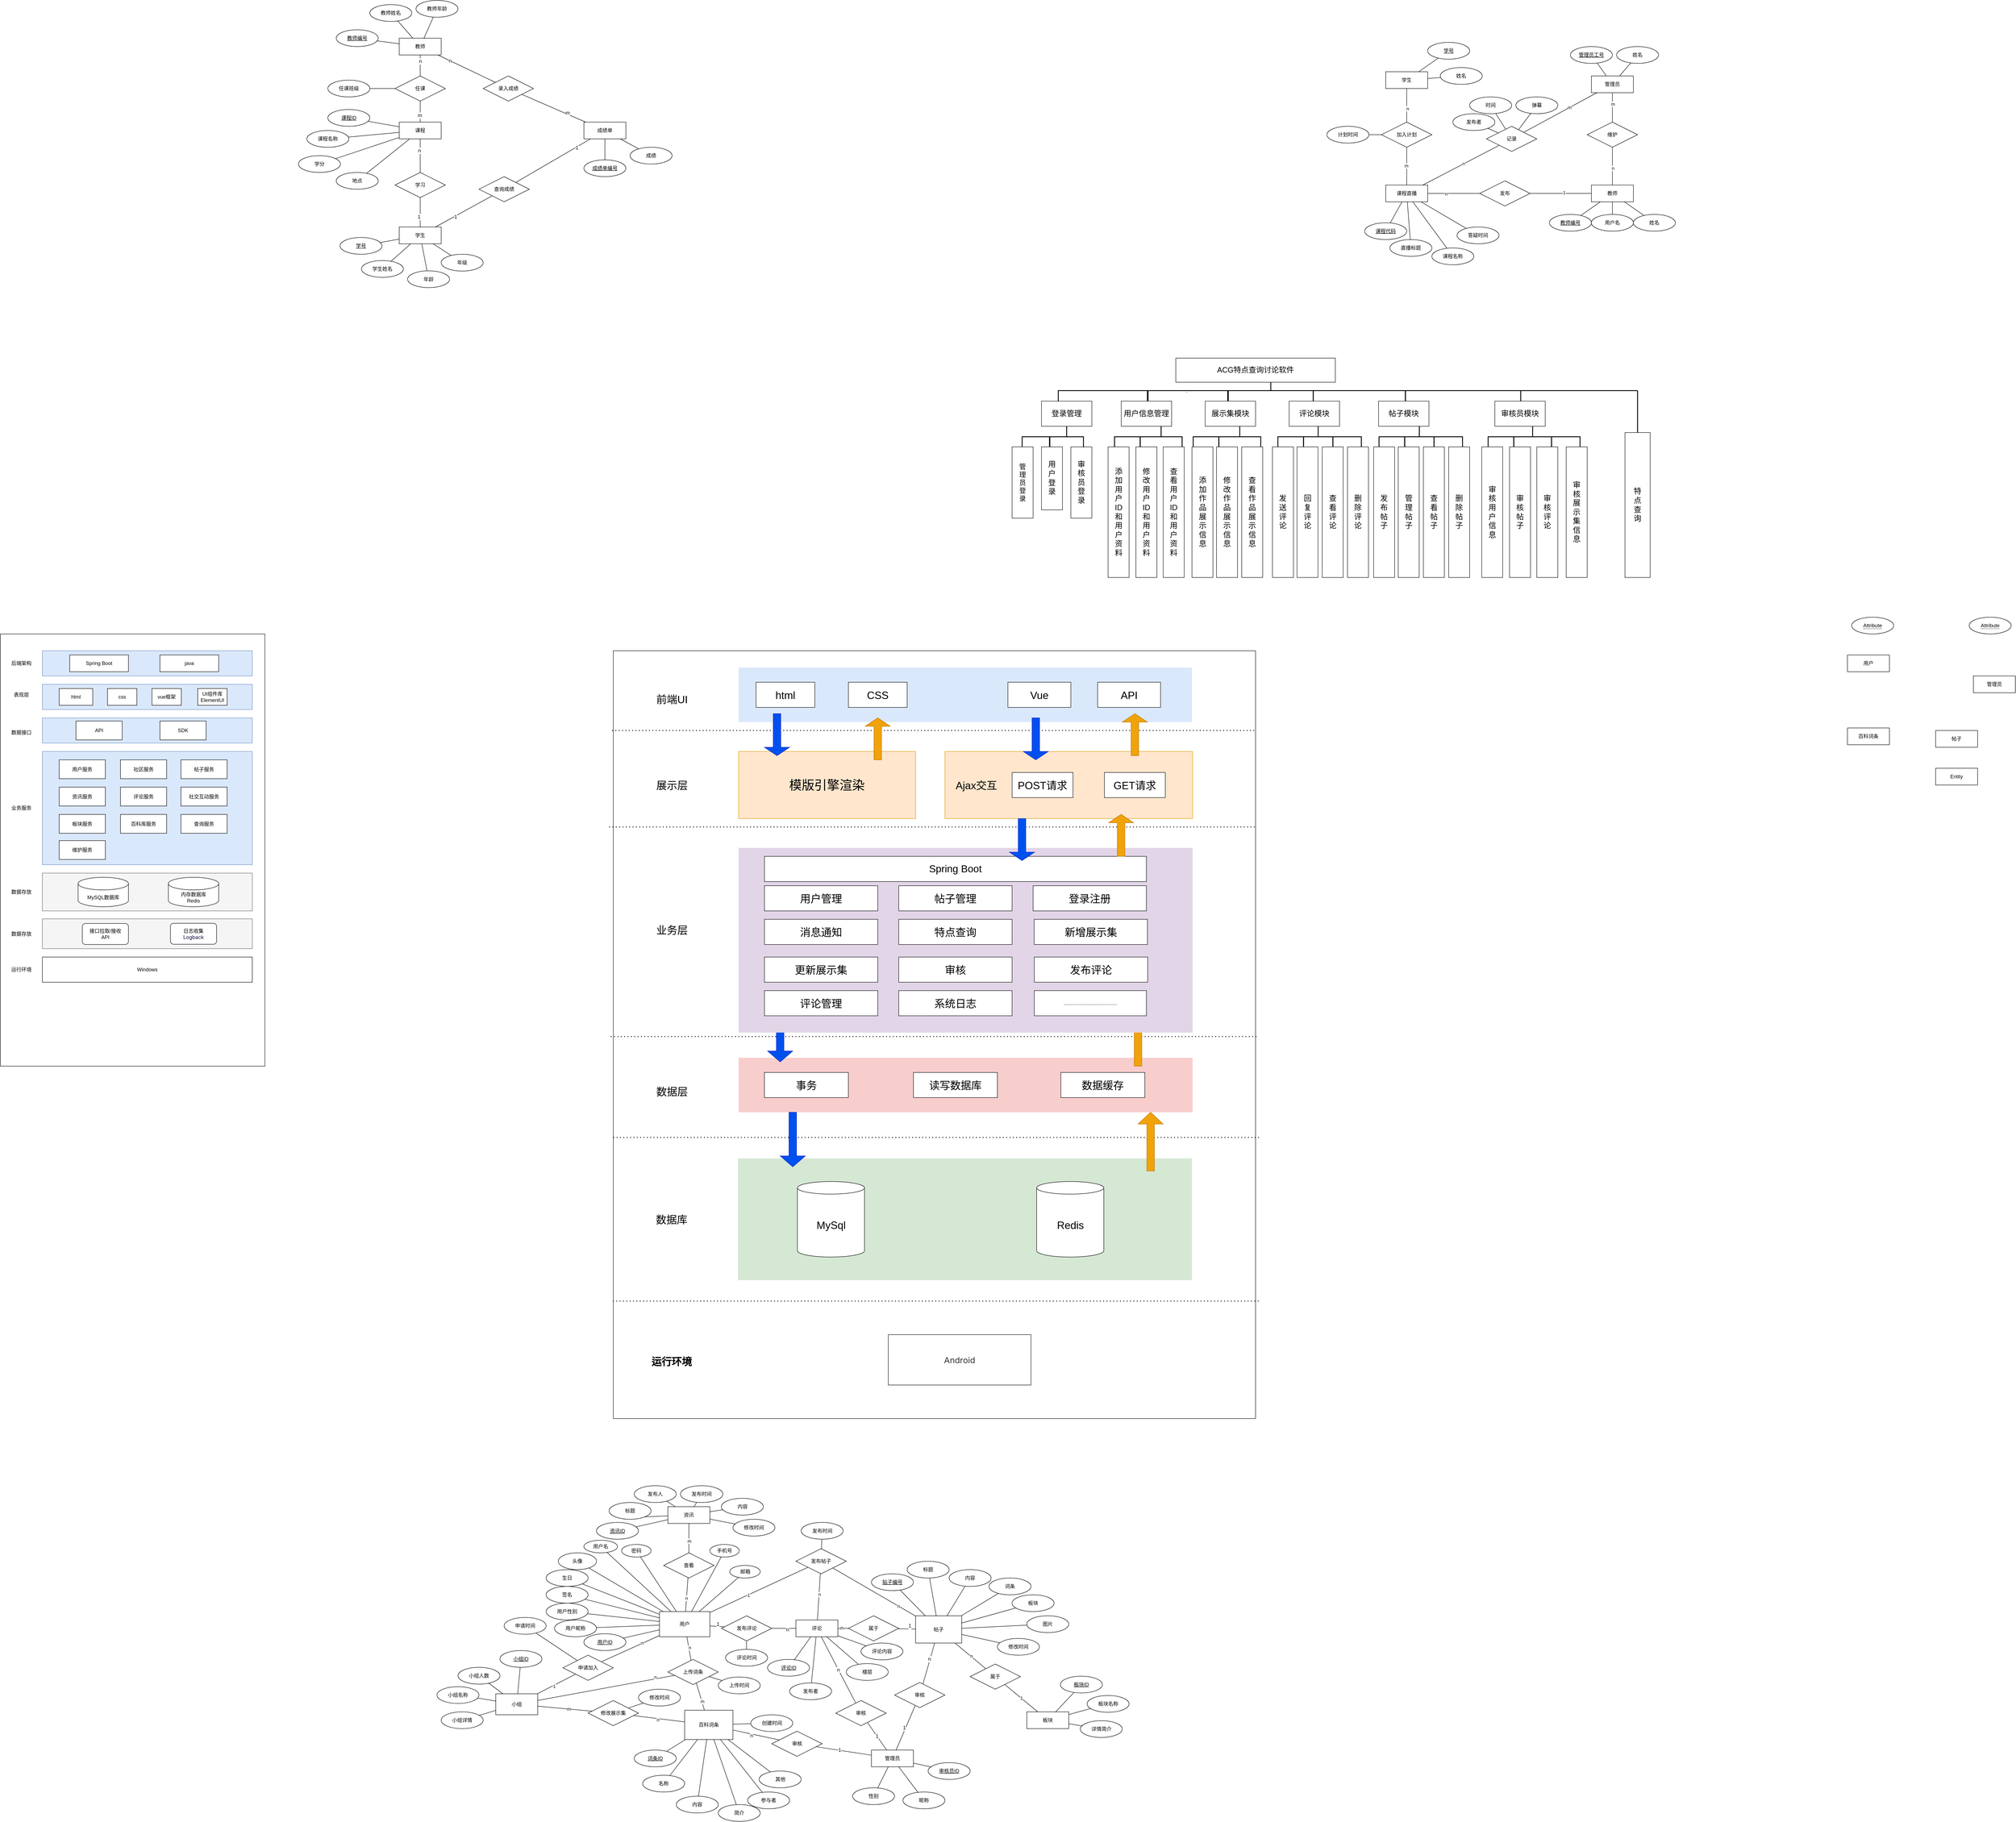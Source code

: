 <mxfile version="25.0.3">
  <diagram name="第 1 页" id="vnE6r9n9mOiBeiEeXdWy">
    <mxGraphModel dx="5006" dy="2113" grid="1" gridSize="10" guides="1" tooltips="1" connect="1" arrows="1" fold="1" page="1" pageScale="1" pageWidth="827" pageHeight="1169" math="0" shadow="0">
      <root>
        <mxCell id="0" />
        <mxCell id="1" parent="0" />
        <mxCell id="IppJ20PVIi7csmwHOfzA-1" value="学生" style="whiteSpace=wrap;html=1;align=center;" parent="1" vertex="1">
          <mxGeometry x="10" y="150" width="100" height="40" as="geometry" />
        </mxCell>
        <mxCell id="IppJ20PVIi7csmwHOfzA-2" value="教师" style="whiteSpace=wrap;html=1;align=center;" parent="1" vertex="1">
          <mxGeometry x="500" y="420" width="100" height="40" as="geometry" />
        </mxCell>
        <mxCell id="IppJ20PVIi7csmwHOfzA-3" value="课程直播" style="whiteSpace=wrap;html=1;align=center;" parent="1" vertex="1">
          <mxGeometry x="10" y="420" width="100" height="40" as="geometry" />
        </mxCell>
        <mxCell id="IppJ20PVIi7csmwHOfzA-4" value="姓名" style="ellipse;whiteSpace=wrap;html=1;align=center;" parent="1" vertex="1">
          <mxGeometry x="140" y="140" width="100" height="40" as="geometry" />
        </mxCell>
        <mxCell id="IppJ20PVIi7csmwHOfzA-5" value="学号" style="ellipse;whiteSpace=wrap;html=1;align=center;fontStyle=4;" parent="1" vertex="1">
          <mxGeometry x="110" y="80" width="100" height="40" as="geometry" />
        </mxCell>
        <mxCell id="IppJ20PVIi7csmwHOfzA-6" value="" style="endArrow=none;html=1;rounded=0;" parent="1" source="IppJ20PVIi7csmwHOfzA-5" target="IppJ20PVIi7csmwHOfzA-1" edge="1">
          <mxGeometry relative="1" as="geometry">
            <mxPoint x="150" y="250" as="sourcePoint" />
            <mxPoint x="310" y="250" as="targetPoint" />
          </mxGeometry>
        </mxCell>
        <mxCell id="IppJ20PVIi7csmwHOfzA-7" value="" style="endArrow=none;html=1;rounded=0;" parent="1" source="IppJ20PVIi7csmwHOfzA-4" target="IppJ20PVIi7csmwHOfzA-1" edge="1">
          <mxGeometry relative="1" as="geometry">
            <mxPoint x="150" y="250" as="sourcePoint" />
            <mxPoint x="310" y="250" as="targetPoint" />
          </mxGeometry>
        </mxCell>
        <mxCell id="IppJ20PVIi7csmwHOfzA-8" value="加入计划" style="shape=rhombus;perimeter=rhombusPerimeter;whiteSpace=wrap;html=1;align=center;" parent="1" vertex="1">
          <mxGeometry y="270" width="120" height="60" as="geometry" />
        </mxCell>
        <mxCell id="IppJ20PVIi7csmwHOfzA-9" value="发布" style="shape=rhombus;perimeter=rhombusPerimeter;whiteSpace=wrap;html=1;align=center;" parent="1" vertex="1">
          <mxGeometry x="234" y="410" width="120" height="60" as="geometry" />
        </mxCell>
        <mxCell id="IppJ20PVIi7csmwHOfzA-10" value="" style="endArrow=none;html=1;rounded=0;" parent="1" source="IppJ20PVIi7csmwHOfzA-8" target="IppJ20PVIi7csmwHOfzA-1" edge="1">
          <mxGeometry relative="1" as="geometry">
            <mxPoint x="130" y="400" as="sourcePoint" />
            <mxPoint x="290" y="400" as="targetPoint" />
          </mxGeometry>
        </mxCell>
        <mxCell id="IppJ20PVIi7csmwHOfzA-28" value="n" style="edgeLabel;html=1;align=center;verticalAlign=middle;resizable=0;points=[];" parent="IppJ20PVIi7csmwHOfzA-10" vertex="1" connectable="0">
          <mxGeometry x="-0.2" y="-2" relative="1" as="geometry">
            <mxPoint as="offset" />
          </mxGeometry>
        </mxCell>
        <mxCell id="IppJ20PVIi7csmwHOfzA-11" value="" style="endArrow=none;html=1;rounded=0;" parent="1" source="IppJ20PVIi7csmwHOfzA-3" target="IppJ20PVIi7csmwHOfzA-8" edge="1">
          <mxGeometry relative="1" as="geometry">
            <mxPoint x="270" y="410" as="sourcePoint" />
            <mxPoint x="430" y="410" as="targetPoint" />
          </mxGeometry>
        </mxCell>
        <mxCell id="IppJ20PVIi7csmwHOfzA-29" value="m" style="edgeLabel;html=1;align=center;verticalAlign=middle;resizable=0;points=[];" parent="IppJ20PVIi7csmwHOfzA-11" vertex="1" connectable="0">
          <mxGeometry x="0.022" y="1" relative="1" as="geometry">
            <mxPoint as="offset" />
          </mxGeometry>
        </mxCell>
        <mxCell id="IppJ20PVIi7csmwHOfzA-12" value="" style="endArrow=none;html=1;rounded=0;" parent="1" source="IppJ20PVIi7csmwHOfzA-3" target="IppJ20PVIi7csmwHOfzA-9" edge="1">
          <mxGeometry relative="1" as="geometry">
            <mxPoint x="270" y="410" as="sourcePoint" />
            <mxPoint x="430" y="410" as="targetPoint" />
          </mxGeometry>
        </mxCell>
        <mxCell id="IppJ20PVIi7csmwHOfzA-20" value="n" style="edgeLabel;html=1;align=center;verticalAlign=middle;resizable=0;points=[];" parent="IppJ20PVIi7csmwHOfzA-12" vertex="1" connectable="0">
          <mxGeometry x="-0.29" y="-1" relative="1" as="geometry">
            <mxPoint as="offset" />
          </mxGeometry>
        </mxCell>
        <mxCell id="IppJ20PVIi7csmwHOfzA-13" value="" style="endArrow=none;html=1;rounded=0;" parent="1" source="IppJ20PVIi7csmwHOfzA-9" target="IppJ20PVIi7csmwHOfzA-2" edge="1">
          <mxGeometry relative="1" as="geometry">
            <mxPoint x="270" y="410" as="sourcePoint" />
            <mxPoint x="430" y="410" as="targetPoint" />
          </mxGeometry>
        </mxCell>
        <mxCell id="IppJ20PVIi7csmwHOfzA-19" value="1" style="edgeLabel;html=1;align=center;verticalAlign=middle;resizable=0;points=[];" parent="IppJ20PVIi7csmwHOfzA-13" vertex="1" connectable="0">
          <mxGeometry x="0.11" y="2" relative="1" as="geometry">
            <mxPoint as="offset" />
          </mxGeometry>
        </mxCell>
        <mxCell id="IppJ20PVIi7csmwHOfzA-14" value="管理员" style="whiteSpace=wrap;html=1;align=center;" parent="1" vertex="1">
          <mxGeometry x="500" y="160" width="100" height="40" as="geometry" />
        </mxCell>
        <mxCell id="IppJ20PVIi7csmwHOfzA-15" value="维护" style="shape=rhombus;perimeter=rhombusPerimeter;whiteSpace=wrap;html=1;align=center;" parent="1" vertex="1">
          <mxGeometry x="490" y="270" width="120" height="60" as="geometry" />
        </mxCell>
        <mxCell id="IppJ20PVIi7csmwHOfzA-16" value="" style="endArrow=none;html=1;rounded=0;" parent="1" source="IppJ20PVIi7csmwHOfzA-15" target="IppJ20PVIi7csmwHOfzA-2" edge="1">
          <mxGeometry relative="1" as="geometry">
            <mxPoint x="270" y="410" as="sourcePoint" />
            <mxPoint x="430" y="410" as="targetPoint" />
          </mxGeometry>
        </mxCell>
        <mxCell id="IppJ20PVIi7csmwHOfzA-25" value="n" style="edgeLabel;html=1;align=center;verticalAlign=middle;resizable=0;points=[];" parent="IppJ20PVIi7csmwHOfzA-16" vertex="1" connectable="0">
          <mxGeometry x="0.111" y="1" relative="1" as="geometry">
            <mxPoint as="offset" />
          </mxGeometry>
        </mxCell>
        <mxCell id="IppJ20PVIi7csmwHOfzA-17" value="" style="endArrow=none;html=1;rounded=0;" parent="1" source="IppJ20PVIi7csmwHOfzA-15" target="IppJ20PVIi7csmwHOfzA-14" edge="1">
          <mxGeometry relative="1" as="geometry">
            <mxPoint x="270" y="410" as="sourcePoint" />
            <mxPoint x="430" y="410" as="targetPoint" />
          </mxGeometry>
        </mxCell>
        <mxCell id="IppJ20PVIi7csmwHOfzA-65" value="m" style="edgeLabel;html=1;align=center;verticalAlign=middle;resizable=0;points=[];" parent="IppJ20PVIi7csmwHOfzA-17" vertex="1" connectable="0">
          <mxGeometry x="0.229" y="-1" relative="1" as="geometry">
            <mxPoint as="offset" />
          </mxGeometry>
        </mxCell>
        <mxCell id="IppJ20PVIi7csmwHOfzA-21" value="记录" style="shape=rhombus;perimeter=rhombusPerimeter;whiteSpace=wrap;html=1;align=center;" parent="1" vertex="1">
          <mxGeometry x="250" y="280" width="120" height="60" as="geometry" />
        </mxCell>
        <mxCell id="IppJ20PVIi7csmwHOfzA-22" value="" style="endArrow=none;html=1;rounded=0;" parent="1" source="IppJ20PVIi7csmwHOfzA-21" target="IppJ20PVIi7csmwHOfzA-14" edge="1">
          <mxGeometry relative="1" as="geometry">
            <mxPoint x="270" y="410" as="sourcePoint" />
            <mxPoint x="430" y="410" as="targetPoint" />
          </mxGeometry>
        </mxCell>
        <mxCell id="IppJ20PVIi7csmwHOfzA-66" value="m" style="edgeLabel;html=1;align=center;verticalAlign=middle;resizable=0;points=[];" parent="IppJ20PVIi7csmwHOfzA-22" vertex="1" connectable="0">
          <mxGeometry x="0.245" y="1" relative="1" as="geometry">
            <mxPoint x="1" as="offset" />
          </mxGeometry>
        </mxCell>
        <mxCell id="IppJ20PVIi7csmwHOfzA-23" value="" style="endArrow=none;html=1;rounded=0;" parent="1" source="IppJ20PVIi7csmwHOfzA-3" target="IppJ20PVIi7csmwHOfzA-21" edge="1">
          <mxGeometry relative="1" as="geometry">
            <mxPoint x="270" y="410" as="sourcePoint" />
            <mxPoint x="430" y="410" as="targetPoint" />
          </mxGeometry>
        </mxCell>
        <mxCell id="IppJ20PVIi7csmwHOfzA-27" value="n" style="edgeLabel;html=1;align=center;verticalAlign=middle;resizable=0;points=[];" parent="IppJ20PVIi7csmwHOfzA-23" vertex="1" connectable="0">
          <mxGeometry x="0.07" y="1" relative="1" as="geometry">
            <mxPoint x="-1" as="offset" />
          </mxGeometry>
        </mxCell>
        <mxCell id="IppJ20PVIi7csmwHOfzA-30" value="直播标题" style="ellipse;whiteSpace=wrap;html=1;align=center;" parent="1" vertex="1">
          <mxGeometry x="20" y="550" width="100" height="40" as="geometry" />
        </mxCell>
        <mxCell id="IppJ20PVIi7csmwHOfzA-31" value="课程代码" style="ellipse;whiteSpace=wrap;html=1;align=center;fontStyle=4;" parent="1" vertex="1">
          <mxGeometry x="-40" y="510" width="100" height="40" as="geometry" />
        </mxCell>
        <mxCell id="IppJ20PVIi7csmwHOfzA-34" value="" style="endArrow=none;html=1;rounded=0;" parent="1" source="IppJ20PVIi7csmwHOfzA-31" target="IppJ20PVIi7csmwHOfzA-3" edge="1">
          <mxGeometry relative="1" as="geometry">
            <mxPoint x="20" y="520" as="sourcePoint" />
            <mxPoint x="430" y="410" as="targetPoint" />
          </mxGeometry>
        </mxCell>
        <mxCell id="IppJ20PVIi7csmwHOfzA-35" value="" style="endArrow=none;html=1;rounded=0;" parent="1" source="IppJ20PVIi7csmwHOfzA-3" target="IppJ20PVIi7csmwHOfzA-30" edge="1">
          <mxGeometry relative="1" as="geometry">
            <mxPoint x="270" y="410" as="sourcePoint" />
            <mxPoint x="430" y="410" as="targetPoint" />
          </mxGeometry>
        </mxCell>
        <mxCell id="IppJ20PVIi7csmwHOfzA-37" value="" style="endArrow=none;html=1;rounded=0;" parent="1" source="IppJ20PVIi7csmwHOfzA-21" edge="1">
          <mxGeometry relative="1" as="geometry">
            <mxPoint x="270" y="410" as="sourcePoint" />
            <mxPoint x="253.448" y="284.866" as="targetPoint" />
          </mxGeometry>
        </mxCell>
        <mxCell id="IppJ20PVIi7csmwHOfzA-39" value="时间" style="ellipse;whiteSpace=wrap;html=1;align=center;" parent="1" vertex="1">
          <mxGeometry x="210" y="210" width="100" height="40" as="geometry" />
        </mxCell>
        <mxCell id="IppJ20PVIi7csmwHOfzA-40" value="" style="endArrow=none;html=1;rounded=0;" parent="1" source="IppJ20PVIi7csmwHOfzA-21" target="IppJ20PVIi7csmwHOfzA-39" edge="1">
          <mxGeometry relative="1" as="geometry">
            <mxPoint x="310" y="300" as="sourcePoint" />
            <mxPoint x="430" y="410" as="targetPoint" />
          </mxGeometry>
        </mxCell>
        <mxCell id="IppJ20PVIi7csmwHOfzA-41" value="弹幕" style="ellipse;whiteSpace=wrap;html=1;align=center;" parent="1" vertex="1">
          <mxGeometry x="320" y="210" width="100" height="40" as="geometry" />
        </mxCell>
        <mxCell id="IppJ20PVIi7csmwHOfzA-42" value="" style="endArrow=none;html=1;rounded=0;" parent="1" source="IppJ20PVIi7csmwHOfzA-21" target="IppJ20PVIi7csmwHOfzA-41" edge="1">
          <mxGeometry relative="1" as="geometry">
            <mxPoint x="270" y="410" as="sourcePoint" />
            <mxPoint x="430" y="410" as="targetPoint" />
          </mxGeometry>
        </mxCell>
        <mxCell id="IppJ20PVIi7csmwHOfzA-43" value="教师编号" style="ellipse;whiteSpace=wrap;html=1;align=center;fontStyle=4;" parent="1" vertex="1">
          <mxGeometry x="400" y="490" width="100" height="40" as="geometry" />
        </mxCell>
        <mxCell id="IppJ20PVIi7csmwHOfzA-44" value="姓名" style="ellipse;whiteSpace=wrap;html=1;align=center;" parent="1" vertex="1">
          <mxGeometry x="600" y="490" width="100" height="40" as="geometry" />
        </mxCell>
        <mxCell id="IppJ20PVIi7csmwHOfzA-45" value="" style="endArrow=none;html=1;rounded=0;" parent="1" source="IppJ20PVIi7csmwHOfzA-43" target="IppJ20PVIi7csmwHOfzA-2" edge="1">
          <mxGeometry relative="1" as="geometry">
            <mxPoint x="270" y="410" as="sourcePoint" />
            <mxPoint x="430" y="410" as="targetPoint" />
          </mxGeometry>
        </mxCell>
        <mxCell id="IppJ20PVIi7csmwHOfzA-46" value="" style="endArrow=none;html=1;rounded=0;" parent="1" source="IppJ20PVIi7csmwHOfzA-44" target="IppJ20PVIi7csmwHOfzA-2" edge="1">
          <mxGeometry relative="1" as="geometry">
            <mxPoint x="270" y="410" as="sourcePoint" />
            <mxPoint x="430" y="410" as="targetPoint" />
          </mxGeometry>
        </mxCell>
        <mxCell id="IppJ20PVIi7csmwHOfzA-47" value="管理员工号" style="ellipse;whiteSpace=wrap;html=1;align=center;fontStyle=4;" parent="1" vertex="1">
          <mxGeometry x="450" y="90" width="100" height="40" as="geometry" />
        </mxCell>
        <mxCell id="IppJ20PVIi7csmwHOfzA-48" value="姓名" style="ellipse;whiteSpace=wrap;html=1;align=center;" parent="1" vertex="1">
          <mxGeometry x="560" y="90" width="100" height="40" as="geometry" />
        </mxCell>
        <mxCell id="IppJ20PVIi7csmwHOfzA-49" value="" style="endArrow=none;html=1;rounded=0;" parent="1" source="IppJ20PVIi7csmwHOfzA-14" target="IppJ20PVIi7csmwHOfzA-47" edge="1">
          <mxGeometry relative="1" as="geometry">
            <mxPoint x="270" y="410" as="sourcePoint" />
            <mxPoint x="430" y="410" as="targetPoint" />
          </mxGeometry>
        </mxCell>
        <mxCell id="IppJ20PVIi7csmwHOfzA-50" value="" style="endArrow=none;html=1;rounded=0;" parent="1" source="IppJ20PVIi7csmwHOfzA-14" target="IppJ20PVIi7csmwHOfzA-48" edge="1">
          <mxGeometry relative="1" as="geometry">
            <mxPoint x="270" y="410" as="sourcePoint" />
            <mxPoint x="430" y="410" as="targetPoint" />
          </mxGeometry>
        </mxCell>
        <mxCell id="IppJ20PVIi7csmwHOfzA-52" value="用户名" style="ellipse;whiteSpace=wrap;html=1;align=center;" parent="1" vertex="1">
          <mxGeometry x="500" y="490" width="100" height="40" as="geometry" />
        </mxCell>
        <mxCell id="IppJ20PVIi7csmwHOfzA-53" value="" style="endArrow=none;html=1;rounded=0;" parent="1" source="IppJ20PVIi7csmwHOfzA-52" target="IppJ20PVIi7csmwHOfzA-2" edge="1">
          <mxGeometry relative="1" as="geometry">
            <mxPoint x="270" y="410" as="sourcePoint" />
            <mxPoint x="430" y="410" as="targetPoint" />
          </mxGeometry>
        </mxCell>
        <mxCell id="IppJ20PVIi7csmwHOfzA-54" value="课程名称" style="ellipse;whiteSpace=wrap;html=1;align=center;" parent="1" vertex="1">
          <mxGeometry x="120" y="570" width="100" height="40" as="geometry" />
        </mxCell>
        <mxCell id="IppJ20PVIi7csmwHOfzA-55" value="" style="endArrow=none;html=1;rounded=0;" parent="1" source="IppJ20PVIi7csmwHOfzA-3" target="IppJ20PVIi7csmwHOfzA-54" edge="1">
          <mxGeometry relative="1" as="geometry">
            <mxPoint x="270" y="410" as="sourcePoint" />
            <mxPoint x="430" y="410" as="targetPoint" />
          </mxGeometry>
        </mxCell>
        <mxCell id="IppJ20PVIi7csmwHOfzA-56" value="答疑时间" style="ellipse;whiteSpace=wrap;html=1;align=center;" parent="1" vertex="1">
          <mxGeometry x="180" y="520" width="100" height="40" as="geometry" />
        </mxCell>
        <mxCell id="IppJ20PVIi7csmwHOfzA-57" value="" style="endArrow=none;html=1;rounded=0;" parent="1" source="IppJ20PVIi7csmwHOfzA-3" target="IppJ20PVIi7csmwHOfzA-56" edge="1">
          <mxGeometry relative="1" as="geometry">
            <mxPoint x="270" y="410" as="sourcePoint" />
            <mxPoint x="430" y="410" as="targetPoint" />
          </mxGeometry>
        </mxCell>
        <mxCell id="IppJ20PVIi7csmwHOfzA-63" value="发布者" style="ellipse;whiteSpace=wrap;html=1;align=center;" parent="1" vertex="1">
          <mxGeometry x="170" y="250" width="100" height="40" as="geometry" />
        </mxCell>
        <mxCell id="IppJ20PVIi7csmwHOfzA-67" value="计划时间" style="ellipse;whiteSpace=wrap;html=1;align=center;" parent="1" vertex="1">
          <mxGeometry x="-130" y="280" width="100" height="40" as="geometry" />
        </mxCell>
        <mxCell id="IppJ20PVIi7csmwHOfzA-68" value="" style="endArrow=none;html=1;rounded=0;" parent="1" source="IppJ20PVIi7csmwHOfzA-8" target="IppJ20PVIi7csmwHOfzA-67" edge="1">
          <mxGeometry relative="1" as="geometry">
            <mxPoint x="270" y="410" as="sourcePoint" />
            <mxPoint x="430" y="410" as="targetPoint" />
          </mxGeometry>
        </mxCell>
        <mxCell id="NUyhCIWa_HII1lubX2qK-3" value="&lt;font style=&quot;font-size: 18px;&quot;&gt;登录管理&lt;/font&gt;" style="rounded=0;whiteSpace=wrap;html=1;" parent="1" vertex="1">
          <mxGeometry x="-810" y="935" width="120" height="60" as="geometry" />
        </mxCell>
        <mxCell id="NUyhCIWa_HII1lubX2qK-4" value="&lt;font style=&quot;font-size: 18px;&quot;&gt;用户信息管理&lt;/font&gt;" style="rounded=0;whiteSpace=wrap;html=1;" parent="1" vertex="1">
          <mxGeometry x="-620" y="935" width="120" height="60" as="geometry" />
        </mxCell>
        <mxCell id="NUyhCIWa_HII1lubX2qK-7" value="&lt;font style=&quot;font-size: 18px;&quot;&gt;评论模块&lt;/font&gt;" style="rounded=0;whiteSpace=wrap;html=1;" parent="1" vertex="1">
          <mxGeometry x="-220" y="935" width="120" height="60" as="geometry" />
        </mxCell>
        <mxCell id="NUyhCIWa_HII1lubX2qK-8" value="&lt;font style=&quot;font-size: 18px;&quot;&gt;帖子模块&lt;/font&gt;" style="rounded=0;whiteSpace=wrap;html=1;" parent="1" vertex="1">
          <mxGeometry x="-7" y="935" width="120" height="60" as="geometry" />
        </mxCell>
        <mxCell id="NUyhCIWa_HII1lubX2qK-10" value="&lt;font style=&quot;font-size: 18px;&quot;&gt;审核员模块&lt;/font&gt;" style="rounded=0;whiteSpace=wrap;html=1;" parent="1" vertex="1">
          <mxGeometry x="270" y="935" width="120" height="60" as="geometry" />
        </mxCell>
        <mxCell id="NUyhCIWa_HII1lubX2qK-13" value="" style="strokeWidth=2;html=1;shape=mxgraph.flowchart.annotation_2;align=left;labelPosition=right;pointerEvents=1;rotation=90;" parent="1" vertex="1">
          <mxGeometry x="-288.75" y="808.75" width="50" height="202.5" as="geometry" />
        </mxCell>
        <mxCell id="NUyhCIWa_HII1lubX2qK-2" value="&lt;font style=&quot;font-size: 18px;&quot;&gt;ACG特点查询讨论软件&lt;/font&gt;" style="rounded=0;whiteSpace=wrap;html=1;" parent="1" vertex="1">
          <mxGeometry x="-490" y="832.5" width="380" height="57.5" as="geometry" />
        </mxCell>
        <mxCell id="NUyhCIWa_HII1lubX2qK-14" value="" style="strokeWidth=2;html=1;shape=mxgraph.flowchart.annotation_1;align=left;pointerEvents=1;rotation=90;" parent="1" vertex="1">
          <mxGeometry x="-65.27" y="812.58" width="25" height="219.84" as="geometry" />
        </mxCell>
        <mxCell id="NUyhCIWa_HII1lubX2qK-16" value="" style="strokeWidth=2;html=1;shape=mxgraph.flowchart.annotation_1;align=left;pointerEvents=1;rotation=90;" parent="1" vertex="1">
          <mxGeometry x="181.73" y="785.08" width="25" height="274.85" as="geometry" />
        </mxCell>
        <mxCell id="NUyhCIWa_HII1lubX2qK-17" value="." style="strokeWidth=2;html=1;shape=mxgraph.flowchart.annotation_1;align=left;pointerEvents=1;rotation=90;" parent="1" vertex="1">
          <mxGeometry x="-473.65" y="827.66" width="25" height="189.69" as="geometry" />
        </mxCell>
        <mxCell id="NUyhCIWa_HII1lubX2qK-6" value="&lt;font style=&quot;font-size: 18px;&quot;&gt;展示集模块&lt;/font&gt;" style="rounded=0;whiteSpace=wrap;html=1;" parent="1" vertex="1">
          <mxGeometry x="-420" y="935" width="120" height="60" as="geometry" />
        </mxCell>
        <mxCell id="NUyhCIWa_HII1lubX2qK-18" value="" style="strokeWidth=2;html=1;shape=mxgraph.flowchart.annotation_1;align=left;pointerEvents=1;rotation=90;" parent="1" vertex="1">
          <mxGeometry x="-676.32" y="816.33" width="25" height="212.35" as="geometry" />
        </mxCell>
        <mxCell id="NUyhCIWa_HII1lubX2qK-22" value="&lt;font style=&quot;font-size: 18px;&quot;&gt;审&lt;/font&gt;&lt;div&gt;&lt;font style=&quot;font-size: 18px;&quot;&gt;核&lt;/font&gt;&lt;/div&gt;&lt;div&gt;&lt;font style=&quot;font-size: 18px;&quot;&gt;员&lt;/font&gt;&lt;/div&gt;&lt;div&gt;&lt;font style=&quot;font-size: 18px;&quot;&gt;登&lt;/font&gt;&lt;/div&gt;&lt;div&gt;&lt;font style=&quot;font-size: 18px;&quot;&gt;录&lt;/font&gt;&lt;/div&gt;" style="rounded=0;whiteSpace=wrap;html=1;" parent="1" vertex="1">
          <mxGeometry x="-740" y="1044" width="50" height="170" as="geometry" />
        </mxCell>
        <mxCell id="NUyhCIWa_HII1lubX2qK-23" value="" style="strokeWidth=2;html=1;shape=mxgraph.flowchart.annotation_2;align=left;labelPosition=right;pointerEvents=1;rotation=90;" parent="1" vertex="1">
          <mxGeometry x="-775" y="980" width="50" height="80" as="geometry" />
        </mxCell>
        <mxCell id="NUyhCIWa_HII1lubX2qK-24" value="" style="strokeWidth=2;html=1;shape=mxgraph.flowchart.annotation_1;align=left;pointerEvents=1;rotation=90;" parent="1" vertex="1">
          <mxGeometry x="-838.5" y="1002.5" width="30" height="65" as="geometry" />
        </mxCell>
        <mxCell id="NUyhCIWa_HII1lubX2qK-21" value="&lt;font style=&quot;font-size: 18px;&quot;&gt;用&lt;/font&gt;&lt;div&gt;&lt;font style=&quot;font-size: 18px;&quot;&gt;户&lt;/font&gt;&lt;/div&gt;&lt;div&gt;&lt;font style=&quot;font-size: 18px;&quot;&gt;登&lt;/font&gt;&lt;/div&gt;&lt;div&gt;&lt;font style=&quot;font-size: 18px;&quot;&gt;录&lt;/font&gt;&lt;/div&gt;" style="rounded=0;whiteSpace=wrap;html=1;" parent="1" vertex="1">
          <mxGeometry x="-810" y="1044" width="50" height="150" as="geometry" />
        </mxCell>
        <mxCell id="NUyhCIWa_HII1lubX2qK-20" value="&lt;font style=&quot;font-size: 16px;&quot;&gt;管&lt;/font&gt;&lt;div style=&quot;font-size: 16px;&quot;&gt;&lt;font style=&quot;font-size: 16px;&quot;&gt;理&lt;/font&gt;&lt;/div&gt;&lt;div style=&quot;font-size: 16px;&quot;&gt;&lt;font style=&quot;font-size: 16px;&quot;&gt;员&lt;/font&gt;&lt;/div&gt;&lt;div style=&quot;font-size: 16px;&quot;&gt;&lt;font style=&quot;font-size: 16px;&quot;&gt;登&lt;/font&gt;&lt;/div&gt;&lt;div style=&quot;font-size: 16px;&quot;&gt;&lt;font style=&quot;font-size: 16px;&quot;&gt;录&lt;/font&gt;&lt;/div&gt;" style="rounded=0;whiteSpace=wrap;html=1;" parent="1" vertex="1">
          <mxGeometry x="-880" y="1044" width="50" height="170" as="geometry" />
        </mxCell>
        <mxCell id="NUyhCIWa_HII1lubX2qK-31" value="" style="strokeWidth=2;html=1;shape=mxgraph.flowchart.annotation_2;align=left;labelPosition=right;pointerEvents=1;rotation=90;" parent="1" vertex="1">
          <mxGeometry x="-550" y="970" width="50" height="100" as="geometry" />
        </mxCell>
        <mxCell id="NUyhCIWa_HII1lubX2qK-30" value="&lt;span style=&quot;font-size: 18px;&quot;&gt;查&lt;/span&gt;&lt;div&gt;&lt;span style=&quot;font-size: 18px;&quot;&gt;看&lt;/span&gt;&lt;br&gt;&lt;div style=&quot;font-size: 18px;&quot;&gt;&lt;font style=&quot;font-size: 18px;&quot;&gt;用&lt;/font&gt;&lt;/div&gt;&lt;div style=&quot;font-size: 18px;&quot;&gt;&lt;font style=&quot;font-size: 18px;&quot;&gt;户&lt;/font&gt;&lt;/div&gt;&lt;div style=&quot;font-size: 18px;&quot;&gt;&lt;font style=&quot;font-size: 18px;&quot;&gt;ID&lt;/font&gt;&lt;/div&gt;&lt;div style=&quot;font-size: 18px;&quot;&gt;&lt;font style=&quot;font-size: 18px;&quot;&gt;和&lt;/font&gt;&lt;/div&gt;&lt;div style=&quot;font-size: 18px;&quot;&gt;&lt;font style=&quot;font-size: 18px;&quot;&gt;用&lt;/font&gt;&lt;/div&gt;&lt;div style=&quot;font-size: 18px;&quot;&gt;&lt;font style=&quot;font-size: 18px;&quot;&gt;户&lt;/font&gt;&lt;/div&gt;&lt;div style=&quot;font-size: 18px;&quot;&gt;&lt;font style=&quot;font-size: 18px;&quot;&gt;资&lt;/font&gt;&lt;/div&gt;&lt;div style=&quot;font-size: 18px;&quot;&gt;&lt;font style=&quot;font-size: 18px;&quot;&gt;料&lt;/font&gt;&lt;/div&gt;&lt;/div&gt;" style="rounded=0;whiteSpace=wrap;html=1;" parent="1" vertex="1">
          <mxGeometry x="-520" y="1044" width="50" height="311.32" as="geometry" />
        </mxCell>
        <mxCell id="NUyhCIWa_HII1lubX2qK-32" value="" style="strokeWidth=2;html=1;shape=mxgraph.flowchart.annotation_1;align=left;pointerEvents=1;rotation=90;" parent="1" vertex="1">
          <mxGeometry x="-620.37" y="1004.38" width="30" height="61.25" as="geometry" />
        </mxCell>
        <mxCell id="NUyhCIWa_HII1lubX2qK-28" value="&lt;span style=&quot;font-size: 18px;&quot;&gt;修&lt;/span&gt;&lt;div&gt;&lt;span style=&quot;font-size: 18px;&quot;&gt;改&lt;/span&gt;&lt;br&gt;&lt;div style=&quot;font-size: 18px;&quot;&gt;&lt;font style=&quot;font-size: 18px;&quot;&gt;用&lt;/font&gt;&lt;/div&gt;&lt;div style=&quot;font-size: 18px;&quot;&gt;&lt;font style=&quot;font-size: 18px;&quot;&gt;户&lt;/font&gt;&lt;/div&gt;&lt;div style=&quot;font-size: 18px;&quot;&gt;&lt;font style=&quot;font-size: 18px;&quot;&gt;ID&lt;/font&gt;&lt;/div&gt;&lt;div style=&quot;font-size: 18px;&quot;&gt;&lt;font style=&quot;font-size: 18px;&quot;&gt;和&lt;/font&gt;&lt;/div&gt;&lt;div style=&quot;font-size: 18px;&quot;&gt;&lt;font style=&quot;font-size: 18px;&quot;&gt;用&lt;/font&gt;&lt;/div&gt;&lt;div style=&quot;font-size: 18px;&quot;&gt;&lt;font style=&quot;font-size: 18px;&quot;&gt;户&lt;/font&gt;&lt;/div&gt;&lt;div style=&quot;font-size: 18px;&quot;&gt;&lt;font style=&quot;font-size: 18px;&quot;&gt;资&lt;/font&gt;&lt;/div&gt;&lt;div style=&quot;font-size: 18px;&quot;&gt;&lt;font style=&quot;font-size: 18px;&quot;&gt;料&lt;/font&gt;&lt;/div&gt;&lt;/div&gt;" style="rounded=0;whiteSpace=wrap;html=1;" parent="1" vertex="1">
          <mxGeometry x="-585" y="1044" width="50" height="311.32" as="geometry" />
        </mxCell>
        <mxCell id="NUyhCIWa_HII1lubX2qK-25" value="&lt;font style=&quot;font-size: 18px;&quot;&gt;添&lt;/font&gt;&lt;div style=&quot;font-size: 18px;&quot;&gt;&lt;font style=&quot;font-size: 18px;&quot;&gt;加&lt;/font&gt;&lt;/div&gt;&lt;div style=&quot;font-size: 18px;&quot;&gt;&lt;font style=&quot;font-size: 18px;&quot;&gt;用&lt;/font&gt;&lt;/div&gt;&lt;div style=&quot;font-size: 18px;&quot;&gt;&lt;font style=&quot;font-size: 18px;&quot;&gt;户&lt;/font&gt;&lt;/div&gt;&lt;div style=&quot;font-size: 18px;&quot;&gt;&lt;font style=&quot;font-size: 18px;&quot;&gt;ID&lt;/font&gt;&lt;/div&gt;&lt;div style=&quot;font-size: 18px;&quot;&gt;&lt;font style=&quot;font-size: 18px;&quot;&gt;和&lt;/font&gt;&lt;/div&gt;&lt;div style=&quot;font-size: 18px;&quot;&gt;&lt;font style=&quot;font-size: 18px;&quot;&gt;用&lt;/font&gt;&lt;/div&gt;&lt;div style=&quot;font-size: 18px;&quot;&gt;&lt;font style=&quot;font-size: 18px;&quot;&gt;户&lt;/font&gt;&lt;/div&gt;&lt;div style=&quot;font-size: 18px;&quot;&gt;&lt;font style=&quot;font-size: 18px;&quot;&gt;资&lt;/font&gt;&lt;/div&gt;&lt;div style=&quot;font-size: 18px;&quot;&gt;&lt;font style=&quot;font-size: 18px;&quot;&gt;料&lt;/font&gt;&lt;/div&gt;" style="rounded=0;whiteSpace=wrap;html=1;" parent="1" vertex="1">
          <mxGeometry x="-651.32" y="1044" width="50" height="311.32" as="geometry" />
        </mxCell>
        <mxCell id="NUyhCIWa_HII1lubX2qK-36" value="" style="strokeWidth=2;html=1;shape=mxgraph.flowchart.annotation_2;align=left;labelPosition=right;pointerEvents=1;rotation=90;" parent="1" vertex="1">
          <mxGeometry x="-362.63" y="970" width="50" height="100" as="geometry" />
        </mxCell>
        <mxCell id="NUyhCIWa_HII1lubX2qK-37" value="" style="strokeWidth=2;html=1;shape=mxgraph.flowchart.annotation_1;align=left;pointerEvents=1;rotation=90;" parent="1" vertex="1">
          <mxGeometry x="-433" y="1004.38" width="30" height="61.25" as="geometry" />
        </mxCell>
        <mxCell id="NUyhCIWa_HII1lubX2qK-33" value="&lt;font style=&quot;font-size: 18px;&quot;&gt;添&lt;/font&gt;&lt;div style=&quot;font-size: 18px;&quot;&gt;&lt;font style=&quot;font-size: 18px;&quot;&gt;加&lt;/font&gt;&lt;/div&gt;&lt;div style=&quot;font-size: 18px;&quot;&gt;&lt;font style=&quot;font-size: 18px;&quot;&gt;作&lt;/font&gt;&lt;/div&gt;&lt;div style=&quot;font-size: 18px;&quot;&gt;&lt;font style=&quot;font-size: 18px;&quot;&gt;品&lt;/font&gt;&lt;/div&gt;&lt;div style=&quot;font-size: 18px;&quot;&gt;&lt;font style=&quot;font-size: 18px;&quot;&gt;展&lt;/font&gt;&lt;/div&gt;&lt;div style=&quot;font-size: 18px;&quot;&gt;&lt;font style=&quot;font-size: 18px;&quot;&gt;示&lt;/font&gt;&lt;/div&gt;&lt;div style=&quot;font-size: 18px;&quot;&gt;&lt;font style=&quot;font-size: 18px;&quot;&gt;信&lt;/font&gt;&lt;/div&gt;&lt;div style=&quot;font-size: 18px;&quot;&gt;&lt;font style=&quot;font-size: 18px;&quot;&gt;息&lt;/font&gt;&lt;/div&gt;" style="rounded=0;whiteSpace=wrap;html=1;" parent="1" vertex="1">
          <mxGeometry x="-451.5" y="1044" width="50" height="311.32" as="geometry" />
        </mxCell>
        <mxCell id="NUyhCIWa_HII1lubX2qK-34" value="&lt;span style=&quot;font-size: 18px;&quot;&gt;修&lt;/span&gt;&lt;div&gt;&lt;span style=&quot;font-size: 18px;&quot;&gt;改&lt;/span&gt;&lt;br&gt;&lt;div style=&quot;font-size: 18px;&quot;&gt;&lt;font style=&quot;font-size: 18px;&quot;&gt;作&lt;/font&gt;&lt;/div&gt;&lt;div style=&quot;font-size: 18px;&quot;&gt;&lt;font style=&quot;font-size: 18px;&quot;&gt;品&lt;/font&gt;&lt;/div&gt;&lt;div style=&quot;font-size: 18px;&quot;&gt;&lt;font style=&quot;font-size: 18px;&quot;&gt;展&lt;/font&gt;&lt;/div&gt;&lt;div style=&quot;font-size: 18px;&quot;&gt;&lt;font style=&quot;font-size: 18px;&quot;&gt;示&lt;/font&gt;&lt;/div&gt;&lt;div style=&quot;font-size: 18px;&quot;&gt;&lt;font style=&quot;font-size: 18px;&quot;&gt;信&lt;/font&gt;&lt;/div&gt;&lt;div style=&quot;font-size: 18px;&quot;&gt;&lt;font style=&quot;font-size: 18px;&quot;&gt;息&lt;/font&gt;&lt;/div&gt;&lt;/div&gt;" style="rounded=0;whiteSpace=wrap;html=1;" parent="1" vertex="1">
          <mxGeometry x="-393" y="1044" width="50" height="311.32" as="geometry" />
        </mxCell>
        <mxCell id="NUyhCIWa_HII1lubX2qK-35" value="&lt;span style=&quot;font-size: 18px;&quot;&gt;查&lt;/span&gt;&lt;div&gt;&lt;span style=&quot;font-size: 18px;&quot;&gt;看&lt;/span&gt;&lt;br&gt;&lt;div style=&quot;font-size: 18px;&quot;&gt;&lt;font style=&quot;font-size: 18px;&quot;&gt;作&lt;/font&gt;&lt;/div&gt;&lt;div style=&quot;font-size: 18px;&quot;&gt;&lt;font style=&quot;font-size: 18px;&quot;&gt;品&lt;/font&gt;&lt;/div&gt;&lt;div style=&quot;font-size: 18px;&quot;&gt;&lt;font style=&quot;font-size: 18px;&quot;&gt;展&lt;/font&gt;&lt;/div&gt;&lt;div style=&quot;font-size: 18px;&quot;&gt;&lt;font style=&quot;font-size: 18px;&quot;&gt;示&lt;/font&gt;&lt;/div&gt;&lt;div style=&quot;font-size: 18px;&quot;&gt;&lt;font style=&quot;font-size: 18px;&quot;&gt;信&lt;/font&gt;&lt;/div&gt;&lt;div style=&quot;font-size: 18px;&quot;&gt;&lt;font style=&quot;font-size: 18px;&quot;&gt;息&lt;/font&gt;&lt;/div&gt;&lt;/div&gt;" style="rounded=0;whiteSpace=wrap;html=1;" parent="1" vertex="1">
          <mxGeometry x="-333" y="1044" width="50" height="311.32" as="geometry" />
        </mxCell>
        <mxCell id="NUyhCIWa_HII1lubX2qK-42" value="" style="strokeWidth=2;html=1;shape=mxgraph.flowchart.annotation_2;align=left;labelPosition=right;pointerEvents=1;rotation=90;" parent="1" vertex="1">
          <mxGeometry x="-175.88" y="985" width="50" height="70" as="geometry" />
        </mxCell>
        <mxCell id="NUyhCIWa_HII1lubX2qK-43" value="" style="strokeWidth=2;html=1;shape=mxgraph.flowchart.annotation_1;align=left;pointerEvents=1;rotation=90;" parent="1" vertex="1">
          <mxGeometry x="-231.25" y="1004.38" width="30" height="61.25" as="geometry" />
        </mxCell>
        <mxCell id="NUyhCIWa_HII1lubX2qK-44" value="&lt;span style=&quot;font-size: 18px;&quot;&gt;发&lt;/span&gt;&lt;div&gt;&lt;span style=&quot;font-size: 18px;&quot;&gt;送&lt;/span&gt;&lt;/div&gt;&lt;div&gt;&lt;span style=&quot;font-size: 18px;&quot;&gt;评&lt;/span&gt;&lt;/div&gt;&lt;div&gt;&lt;span style=&quot;font-size: 18px;&quot;&gt;论&lt;/span&gt;&lt;/div&gt;" style="rounded=0;whiteSpace=wrap;html=1;" parent="1" vertex="1">
          <mxGeometry x="-259.75" y="1044" width="50" height="311.32" as="geometry" />
        </mxCell>
        <mxCell id="NUyhCIWa_HII1lubX2qK-45" value="&lt;span style=&quot;font-size: 18px;&quot;&gt;回&lt;/span&gt;&lt;div&gt;&lt;span style=&quot;font-size: 18px;&quot;&gt;复&lt;/span&gt;&lt;/div&gt;&lt;div&gt;&lt;span style=&quot;font-size: 18px;&quot;&gt;评&lt;/span&gt;&lt;/div&gt;&lt;div&gt;&lt;span style=&quot;font-size: 18px;&quot;&gt;论&lt;/span&gt;&lt;/div&gt;" style="rounded=0;whiteSpace=wrap;html=1;" parent="1" vertex="1">
          <mxGeometry x="-201.25" y="1044" width="50" height="311.32" as="geometry" />
        </mxCell>
        <mxCell id="NUyhCIWa_HII1lubX2qK-48" value="" style="strokeWidth=2;html=1;shape=mxgraph.flowchart.annotation_1;align=left;pointerEvents=1;rotation=90;" parent="1" vertex="1">
          <mxGeometry x="-96.9" y="1001.1" width="30" height="67.81" as="geometry" />
        </mxCell>
        <mxCell id="NUyhCIWa_HII1lubX2qK-46" value="&lt;span style=&quot;font-size: 18px;&quot;&gt;查&lt;/span&gt;&lt;div&gt;&lt;span style=&quot;font-size: 18px;&quot;&gt;看&lt;/span&gt;&lt;/div&gt;&lt;div&gt;&lt;span style=&quot;font-size: 18px;&quot;&gt;评&lt;/span&gt;&lt;/div&gt;&lt;div&gt;&lt;span style=&quot;font-size: 18px;&quot;&gt;论&lt;/span&gt;&lt;/div&gt;" style="rounded=0;whiteSpace=wrap;html=1;" parent="1" vertex="1">
          <mxGeometry x="-141.25" y="1044" width="50" height="311.32" as="geometry" />
        </mxCell>
        <mxCell id="NUyhCIWa_HII1lubX2qK-47" value="&lt;span style=&quot;font-size: 18px;&quot;&gt;删&lt;/span&gt;&lt;div&gt;&lt;span style=&quot;font-size: 18px;&quot;&gt;除&lt;/span&gt;&lt;/div&gt;&lt;div&gt;&lt;span style=&quot;font-size: 18px;&quot;&gt;评&lt;/span&gt;&lt;/div&gt;&lt;div&gt;&lt;span style=&quot;font-size: 18px;&quot;&gt;论&lt;/span&gt;&lt;/div&gt;" style="rounded=0;whiteSpace=wrap;html=1;" parent="1" vertex="1">
          <mxGeometry x="-81" y="1044" width="50" height="311.32" as="geometry" />
        </mxCell>
        <mxCell id="NUyhCIWa_HII1lubX2qK-49" value="" style="strokeWidth=2;html=1;shape=mxgraph.flowchart.annotation_2;align=left;labelPosition=right;pointerEvents=1;rotation=90;" parent="1" vertex="1">
          <mxGeometry x="65.12" y="985" width="50" height="70" as="geometry" />
        </mxCell>
        <mxCell id="NUyhCIWa_HII1lubX2qK-50" value="" style="strokeWidth=2;html=1;shape=mxgraph.flowchart.annotation_1;align=left;pointerEvents=1;rotation=90;" parent="1" vertex="1">
          <mxGeometry x="9.75" y="1004.38" width="30" height="61.25" as="geometry" />
        </mxCell>
        <mxCell id="NUyhCIWa_HII1lubX2qK-51" value="&lt;span style=&quot;font-size: 18px;&quot;&gt;发&lt;/span&gt;&lt;div&gt;&lt;span style=&quot;font-size: 18px;&quot;&gt;布&lt;/span&gt;&lt;/div&gt;&lt;div&gt;&lt;span style=&quot;font-size: 18px;&quot;&gt;帖&lt;/span&gt;&lt;/div&gt;&lt;div&gt;&lt;span style=&quot;font-size: 18px;&quot;&gt;子&lt;/span&gt;&lt;/div&gt;" style="rounded=0;whiteSpace=wrap;html=1;" parent="1" vertex="1">
          <mxGeometry x="-18.75" y="1044" width="50" height="311.32" as="geometry" />
        </mxCell>
        <mxCell id="NUyhCIWa_HII1lubX2qK-52" value="&lt;span style=&quot;font-size: 18px;&quot;&gt;管&lt;/span&gt;&lt;div&gt;&lt;span style=&quot;font-size: 18px;&quot;&gt;理&lt;/span&gt;&lt;/div&gt;&lt;div&gt;&lt;span style=&quot;font-size: 18px;&quot;&gt;帖&lt;/span&gt;&lt;/div&gt;&lt;div&gt;&lt;span style=&quot;font-size: 18px;&quot;&gt;子&lt;/span&gt;&lt;/div&gt;" style="rounded=0;whiteSpace=wrap;html=1;" parent="1" vertex="1">
          <mxGeometry x="39.75" y="1044" width="50" height="311.32" as="geometry" />
        </mxCell>
        <mxCell id="NUyhCIWa_HII1lubX2qK-53" value="" style="strokeWidth=2;html=1;shape=mxgraph.flowchart.annotation_1;align=left;pointerEvents=1;rotation=90;" parent="1" vertex="1">
          <mxGeometry x="144.1" y="1001.1" width="30" height="67.81" as="geometry" />
        </mxCell>
        <mxCell id="NUyhCIWa_HII1lubX2qK-54" value="&lt;span style=&quot;font-size: 18px;&quot;&gt;查&lt;/span&gt;&lt;div&gt;&lt;span style=&quot;font-size: 18px;&quot;&gt;看&lt;/span&gt;&lt;/div&gt;&lt;div&gt;&lt;span style=&quot;font-size: 18px;&quot;&gt;帖&lt;/span&gt;&lt;/div&gt;&lt;div&gt;&lt;span style=&quot;font-size: 18px;&quot;&gt;子&lt;/span&gt;&lt;/div&gt;" style="rounded=0;whiteSpace=wrap;html=1;" parent="1" vertex="1">
          <mxGeometry x="99.75" y="1044" width="50" height="311.32" as="geometry" />
        </mxCell>
        <mxCell id="NUyhCIWa_HII1lubX2qK-55" value="&lt;span style=&quot;font-size: 18px;&quot;&gt;删&lt;/span&gt;&lt;div&gt;&lt;span style=&quot;font-size: 18px;&quot;&gt;除&lt;/span&gt;&lt;/div&gt;&lt;div&gt;&lt;span style=&quot;font-size: 18px;&quot;&gt;帖&lt;/span&gt;&lt;div&gt;&lt;span style=&quot;font-size: 18px;&quot;&gt;子&lt;/span&gt;&lt;/div&gt;&lt;/div&gt;" style="rounded=0;whiteSpace=wrap;html=1;" parent="1" vertex="1">
          <mxGeometry x="160" y="1044" width="50" height="311.32" as="geometry" />
        </mxCell>
        <mxCell id="NUyhCIWa_HII1lubX2qK-56" value="" style="strokeWidth=2;html=1;shape=mxgraph.flowchart.annotation_2;align=left;labelPosition=right;pointerEvents=1;rotation=90;" parent="1" vertex="1">
          <mxGeometry x="335" y="975" width="50" height="90" as="geometry" />
        </mxCell>
        <mxCell id="NUyhCIWa_HII1lubX2qK-58" value="" style="strokeWidth=2;html=1;shape=mxgraph.flowchart.annotation_1;align=left;pointerEvents=1;rotation=90;" parent="1" vertex="1">
          <mxGeometry x="269.63" y="1004.38" width="30" height="61.25" as="geometry" />
        </mxCell>
        <mxCell id="NUyhCIWa_HII1lubX2qK-59" value="&lt;span style=&quot;font-size: 18px;&quot;&gt;审&lt;/span&gt;&lt;div&gt;&lt;span style=&quot;font-size: 18px;&quot;&gt;核&lt;/span&gt;&lt;/div&gt;&lt;div&gt;&lt;span style=&quot;font-size: 18px;&quot;&gt;帖&lt;/span&gt;&lt;/div&gt;&lt;div&gt;&lt;span style=&quot;font-size: 18px;&quot;&gt;子&lt;/span&gt;&lt;/div&gt;" style="rounded=0;whiteSpace=wrap;html=1;" parent="1" vertex="1">
          <mxGeometry x="305" y="1044" width="50" height="311.32" as="geometry" />
        </mxCell>
        <mxCell id="NUyhCIWa_HII1lubX2qK-60" value="&lt;span style=&quot;font-size: 18px;&quot;&gt;审&lt;/span&gt;&lt;div&gt;&lt;span style=&quot;font-size: 18px;&quot;&gt;核&lt;/span&gt;&lt;/div&gt;&lt;div&gt;&lt;span style=&quot;font-size: 18px;&quot;&gt;用&lt;/span&gt;&lt;/div&gt;&lt;div&gt;&lt;span style=&quot;font-size: 18px;&quot;&gt;户&lt;/span&gt;&lt;/div&gt;&lt;div&gt;&lt;span style=&quot;font-size: 18px;&quot;&gt;信&lt;/span&gt;&lt;/div&gt;&lt;div&gt;&lt;span style=&quot;font-size: 18px;&quot;&gt;息&lt;/span&gt;&lt;/div&gt;" style="rounded=0;whiteSpace=wrap;html=1;" parent="1" vertex="1">
          <mxGeometry x="238.68" y="1044" width="50" height="311.32" as="geometry" />
        </mxCell>
        <mxCell id="NUyhCIWa_HII1lubX2qK-61" value="" style="strokeWidth=2;html=1;shape=mxgraph.flowchart.annotation_1;align=left;pointerEvents=1;rotation=90;" parent="1" vertex="1">
          <mxGeometry x="424.1" y="1001.1" width="30" height="67.81" as="geometry" />
        </mxCell>
        <mxCell id="NUyhCIWa_HII1lubX2qK-62" value="&lt;span style=&quot;font-size: 18px;&quot;&gt;审&lt;/span&gt;&lt;div&gt;&lt;span style=&quot;font-size: 18px;&quot;&gt;核&lt;/span&gt;&lt;/div&gt;&lt;div&gt;&lt;span style=&quot;font-size: 18px;&quot;&gt;展&lt;/span&gt;&lt;/div&gt;&lt;div&gt;&lt;span style=&quot;font-size: 18px;&quot;&gt;示&lt;/span&gt;&lt;/div&gt;&lt;div&gt;&lt;span style=&quot;font-size: 18px;&quot;&gt;集&lt;/span&gt;&lt;/div&gt;&lt;div&gt;&lt;span style=&quot;font-size: 18px;&quot;&gt;信&lt;/span&gt;&lt;/div&gt;&lt;div&gt;&lt;span style=&quot;font-size: 18px;&quot;&gt;息&lt;/span&gt;&lt;/div&gt;" style="rounded=0;whiteSpace=wrap;html=1;" parent="1" vertex="1">
          <mxGeometry x="440" y="1044" width="50" height="311.32" as="geometry" />
        </mxCell>
        <mxCell id="NUyhCIWa_HII1lubX2qK-57" value="&lt;span style=&quot;font-size: 18px;&quot;&gt;审&lt;/span&gt;&lt;div&gt;&lt;span style=&quot;font-size: 18px;&quot;&gt;核&lt;/span&gt;&lt;/div&gt;&lt;div&gt;&lt;span style=&quot;font-size: 18px;&quot;&gt;评&lt;/span&gt;&lt;/div&gt;&lt;div&gt;&lt;span style=&quot;font-size: 18px;&quot;&gt;论&lt;/span&gt;&lt;/div&gt;" style="rounded=0;whiteSpace=wrap;html=1;" parent="1" vertex="1">
          <mxGeometry x="370" y="1044" width="50" height="311.32" as="geometry" />
        </mxCell>
        <mxCell id="NUyhCIWa_HII1lubX2qK-63" value="&lt;font style=&quot;font-size: 18px;&quot;&gt;特&lt;/font&gt;&lt;div style=&quot;font-size: 18px;&quot;&gt;&lt;font style=&quot;font-size: 18px;&quot;&gt;点&lt;/font&gt;&lt;/div&gt;&lt;div style=&quot;font-size: 18px;&quot;&gt;&lt;font style=&quot;font-size: 18px;&quot;&gt;查&lt;/font&gt;&lt;/div&gt;&lt;div style=&quot;font-size: 18px;&quot;&gt;&lt;font style=&quot;font-size: 18px;&quot;&gt;询&lt;/font&gt;&lt;/div&gt;" style="rounded=0;whiteSpace=wrap;html=1;" parent="1" vertex="1">
          <mxGeometry x="580" y="1010" width="60" height="345.32" as="geometry" />
        </mxCell>
        <mxCell id="NUyhCIWa_HII1lubX2qK-65" value="" style="endArrow=none;html=1;rounded=0;entryX=0;entryY=0;entryDx=0;entryDy=0;entryPerimeter=0;fontSize=18;jumpSize=20;strokeWidth=2;" parent="1" target="NUyhCIWa_HII1lubX2qK-16" edge="1">
          <mxGeometry width="50" height="50" relative="1" as="geometry">
            <mxPoint x="610" y="910" as="sourcePoint" />
            <mxPoint x="470" y="1040" as="targetPoint" />
          </mxGeometry>
        </mxCell>
        <mxCell id="NUyhCIWa_HII1lubX2qK-67" value="" style="endArrow=none;html=1;rounded=0;strokeWidth=2;" parent="1" source="NUyhCIWa_HII1lubX2qK-63" edge="1">
          <mxGeometry width="50" height="50" relative="1" as="geometry">
            <mxPoint x="420" y="1090" as="sourcePoint" />
            <mxPoint x="610" y="910" as="targetPoint" />
          </mxGeometry>
        </mxCell>
        <mxCell id="TA3RKR1kVxA5E85OggZW-2" value="" style="rounded=0;whiteSpace=wrap;html=1;" parent="1" vertex="1">
          <mxGeometry x="-1830" y="1530" width="1530" height="1830" as="geometry" />
        </mxCell>
        <mxCell id="TA3RKR1kVxA5E85OggZW-3" value="" style="rounded=0;whiteSpace=wrap;html=1;fillColor=#dae8fc;strokeColor=none;" parent="1" vertex="1">
          <mxGeometry x="-1531.5" y="1570" width="1080" height="130" as="geometry" />
        </mxCell>
        <mxCell id="TA3RKR1kVxA5E85OggZW-5" value="&lt;font style=&quot;font-size: 25px;&quot;&gt;html&lt;/font&gt;" style="rounded=0;whiteSpace=wrap;html=1;" parent="1" vertex="1">
          <mxGeometry x="-1490" y="1605" width="140" height="60" as="geometry" />
        </mxCell>
        <mxCell id="TA3RKR1kVxA5E85OggZW-6" value="&lt;font style=&quot;font-size: 25px;&quot;&gt;CSS&lt;/font&gt;" style="rounded=0;whiteSpace=wrap;html=1;" parent="1" vertex="1">
          <mxGeometry x="-1270" y="1605" width="140" height="60" as="geometry" />
        </mxCell>
        <mxCell id="TA3RKR1kVxA5E85OggZW-7" value="&lt;font style=&quot;font-size: 25px;&quot;&gt;Vue&lt;/font&gt;" style="rounded=0;whiteSpace=wrap;html=1;" parent="1" vertex="1">
          <mxGeometry x="-890" y="1605" width="150" height="60" as="geometry" />
        </mxCell>
        <mxCell id="TA3RKR1kVxA5E85OggZW-9" value="" style="endArrow=none;dashed=1;html=1;dashPattern=1 3;strokeWidth=2;rounded=0;" parent="1" edge="1">
          <mxGeometry width="50" height="50" relative="1" as="geometry">
            <mxPoint x="-1833" y="1720" as="sourcePoint" />
            <mxPoint x="-300" y="1720" as="targetPoint" />
          </mxGeometry>
        </mxCell>
        <mxCell id="TA3RKR1kVxA5E85OggZW-10" value="&lt;font style=&quot;font-size: 25px;&quot;&gt;前端UI&lt;/font&gt;" style="text;html=1;align=center;verticalAlign=middle;whiteSpace=wrap;rounded=0;" parent="1" vertex="1">
          <mxGeometry x="-1740" y="1630" width="100" height="30" as="geometry" />
        </mxCell>
        <mxCell id="TA3RKR1kVxA5E85OggZW-11" value="" style="rounded=0;whiteSpace=wrap;html=1;fillColor=#ffe6cc;strokeColor=#d79b00;" parent="1" vertex="1">
          <mxGeometry x="-1531.5" y="1770" width="421.5" height="160" as="geometry" />
        </mxCell>
        <mxCell id="TA3RKR1kVxA5E85OggZW-12" value="&lt;font style=&quot;font-size: 30px;&quot;&gt;模版引擎渲染&lt;/font&gt;" style="text;html=1;align=center;verticalAlign=middle;whiteSpace=wrap;rounded=0;" parent="1" vertex="1">
          <mxGeometry x="-1420.75" y="1835" width="200" height="30" as="geometry" />
        </mxCell>
        <mxCell id="TA3RKR1kVxA5E85OggZW-13" value="" style="shape=singleArrow;direction=south;whiteSpace=wrap;html=1;fillColor=#0050ef;fontColor=#ffffff;strokeColor=#001DBC;" parent="1" vertex="1">
          <mxGeometry x="-1470" y="1680" width="60" height="100" as="geometry" />
        </mxCell>
        <mxCell id="TA3RKR1kVxA5E85OggZW-14" value="" style="shape=singleArrow;direction=north;whiteSpace=wrap;html=1;fillColor=#f0a30a;fontColor=#000000;strokeColor=#BD7000;" parent="1" vertex="1">
          <mxGeometry x="-1230" y="1690" width="60" height="100" as="geometry" />
        </mxCell>
        <mxCell id="TA3RKR1kVxA5E85OggZW-15" value="" style="rounded=0;whiteSpace=wrap;html=1;fillColor=#ffe6cc;strokeColor=#d79b00;" parent="1" vertex="1">
          <mxGeometry x="-1040" y="1770" width="590" height="160" as="geometry" />
        </mxCell>
        <mxCell id="TA3RKR1kVxA5E85OggZW-16" value="&lt;font style=&quot;font-size: 25px;&quot;&gt;API&lt;/font&gt;" style="rounded=0;whiteSpace=wrap;html=1;" parent="1" vertex="1">
          <mxGeometry x="-676.32" y="1605" width="150" height="60" as="geometry" />
        </mxCell>
        <mxCell id="TA3RKR1kVxA5E85OggZW-17" value="&lt;font style=&quot;font-size: 25px;&quot;&gt;POST请求&lt;/font&gt;" style="rounded=0;whiteSpace=wrap;html=1;" parent="1" vertex="1">
          <mxGeometry x="-880" y="1820" width="145" height="60" as="geometry" />
        </mxCell>
        <mxCell id="TA3RKR1kVxA5E85OggZW-18" value="&lt;font style=&quot;font-size: 25px;&quot;&gt;GET请求&lt;/font&gt;" style="rounded=0;whiteSpace=wrap;html=1;" parent="1" vertex="1">
          <mxGeometry x="-660" y="1820" width="145" height="60" as="geometry" />
        </mxCell>
        <mxCell id="TA3RKR1kVxA5E85OggZW-19" value="&lt;font style=&quot;font-size: 25px;&quot;&gt;Ajax交互&lt;/font&gt;" style="text;html=1;align=center;verticalAlign=middle;whiteSpace=wrap;rounded=0;" parent="1" vertex="1">
          <mxGeometry x="-1020" y="1835" width="110" height="30" as="geometry" />
        </mxCell>
        <mxCell id="TA3RKR1kVxA5E85OggZW-20" value="" style="shape=singleArrow;direction=south;whiteSpace=wrap;html=1;fillColor=#0050ef;strokeColor=#001DBC;fontColor=#ffffff;" parent="1" vertex="1">
          <mxGeometry x="-853.5" y="1690" width="60" height="100" as="geometry" />
        </mxCell>
        <mxCell id="TA3RKR1kVxA5E85OggZW-21" value="" style="shape=singleArrow;direction=north;whiteSpace=wrap;html=1;fillColor=#f0a30a;fontColor=#000000;strokeColor=#BD7000;" parent="1" vertex="1">
          <mxGeometry x="-617.5" y="1680" width="60" height="100" as="geometry" />
        </mxCell>
        <mxCell id="TA3RKR1kVxA5E85OggZW-22" value="&lt;font style=&quot;font-size: 25px;&quot;&gt;展示层&lt;/font&gt;" style="text;html=1;align=center;verticalAlign=middle;whiteSpace=wrap;rounded=0;" parent="1" vertex="1">
          <mxGeometry x="-1730" y="1835" width="80" height="30" as="geometry" />
        </mxCell>
        <mxCell id="TA3RKR1kVxA5E85OggZW-24" value="" style="endArrow=none;dashed=1;html=1;dashPattern=1 3;strokeWidth=2;rounded=0;entryX=1.004;entryY=0.362;entryDx=0;entryDy=0;entryPerimeter=0;" parent="1" edge="1">
          <mxGeometry width="50" height="50" relative="1" as="geometry">
            <mxPoint x="-1840" y="1950" as="sourcePoint" />
            <mxPoint x="-297.88" y="1950" as="targetPoint" />
          </mxGeometry>
        </mxCell>
        <mxCell id="TA3RKR1kVxA5E85OggZW-42" value="&lt;font style=&quot;font-size: 25px;&quot;&gt;业务层&lt;/font&gt;" style="text;html=1;align=center;verticalAlign=middle;whiteSpace=wrap;rounded=0;" parent="1" vertex="1">
          <mxGeometry x="-1740" y="2180" width="100" height="30" as="geometry" />
        </mxCell>
        <mxCell id="TA3RKR1kVxA5E85OggZW-43" value="" style="endArrow=none;dashed=1;html=1;dashPattern=1 3;strokeWidth=2;rounded=0;entryX=1.004;entryY=0.362;entryDx=0;entryDy=0;entryPerimeter=0;" parent="1" edge="1">
          <mxGeometry width="50" height="50" relative="1" as="geometry">
            <mxPoint x="-1836.06" y="2449.5" as="sourcePoint" />
            <mxPoint x="-293.94" y="2449.5" as="targetPoint" />
          </mxGeometry>
        </mxCell>
        <mxCell id="TA3RKR1kVxA5E85OggZW-44" value="" style="rounded=0;whiteSpace=wrap;html=1;fillColor=#f8cecc;strokeColor=none;" parent="1" vertex="1">
          <mxGeometry x="-1531.5" y="2500" width="1081.5" height="130" as="geometry" />
        </mxCell>
        <mxCell id="TA3RKR1kVxA5E85OggZW-45" value="&lt;font style=&quot;font-size: 25px;&quot;&gt;事务&lt;/font&gt;" style="rounded=0;whiteSpace=wrap;html=1;" parent="1" vertex="1">
          <mxGeometry x="-1470" y="2535" width="200" height="60" as="geometry" />
        </mxCell>
        <mxCell id="TA3RKR1kVxA5E85OggZW-46" value="&lt;span style=&quot;font-size: 25px;&quot;&gt;读写数据库&lt;/span&gt;" style="rounded=0;whiteSpace=wrap;html=1;" parent="1" vertex="1">
          <mxGeometry x="-1115" y="2535" width="200" height="60" as="geometry" />
        </mxCell>
        <mxCell id="TA3RKR1kVxA5E85OggZW-47" value="&lt;span style=&quot;font-size: 25px;&quot;&gt;数据缓存&lt;/span&gt;" style="rounded=0;whiteSpace=wrap;html=1;" parent="1" vertex="1">
          <mxGeometry x="-763.82" y="2535" width="200" height="60" as="geometry" />
        </mxCell>
        <mxCell id="TA3RKR1kVxA5E85OggZW-49" value="&lt;span style=&quot;font-size: 25px;&quot;&gt;数据层&lt;/span&gt;" style="text;html=1;align=center;verticalAlign=middle;whiteSpace=wrap;rounded=0;" parent="1" vertex="1">
          <mxGeometry x="-1740" y="2565" width="100" height="30" as="geometry" />
        </mxCell>
        <mxCell id="TA3RKR1kVxA5E85OggZW-50" value="" style="endArrow=none;dashed=1;html=1;dashPattern=1 3;strokeWidth=2;rounded=0;entryX=1.004;entryY=0.362;entryDx=0;entryDy=0;entryPerimeter=0;" parent="1" edge="1">
          <mxGeometry width="50" height="50" relative="1" as="geometry">
            <mxPoint x="-1830" y="2690" as="sourcePoint" />
            <mxPoint x="-287.88" y="2690" as="targetPoint" />
          </mxGeometry>
        </mxCell>
        <mxCell id="TA3RKR1kVxA5E85OggZW-51" value="" style="rounded=0;whiteSpace=wrap;html=1;fillColor=#d5e8d4;strokeColor=none;" parent="1" vertex="1">
          <mxGeometry x="-1533" y="2740" width="1081.5" height="290" as="geometry" />
        </mxCell>
        <mxCell id="TA3RKR1kVxA5E85OggZW-52" value="&lt;font style=&quot;font-size: 25px;&quot;&gt;MySql&lt;/font&gt;" style="shape=cylinder3;whiteSpace=wrap;html=1;boundedLbl=1;backgroundOutline=1;size=15;" parent="1" vertex="1">
          <mxGeometry x="-1391.5" y="2795" width="160" height="180" as="geometry" />
        </mxCell>
        <mxCell id="TA3RKR1kVxA5E85OggZW-53" value="&lt;span style=&quot;font-size: 25px;&quot;&gt;Redis&lt;/span&gt;" style="shape=cylinder3;whiteSpace=wrap;html=1;boundedLbl=1;backgroundOutline=1;size=15;" parent="1" vertex="1">
          <mxGeometry x="-821.5" y="2795" width="160" height="180" as="geometry" />
        </mxCell>
        <mxCell id="TA3RKR1kVxA5E85OggZW-54" value="" style="shape=singleArrow;direction=south;whiteSpace=wrap;html=1;fillColor=#0050ef;fontColor=#ffffff;strokeColor=#001DBC;" parent="1" vertex="1">
          <mxGeometry x="-1462.5" y="2380" width="60" height="130" as="geometry" />
        </mxCell>
        <mxCell id="TA3RKR1kVxA5E85OggZW-55" value="" style="shape=singleArrow;direction=north;whiteSpace=wrap;html=1;fillColor=#f0a30a;fontColor=#000000;strokeColor=#BD7000;" parent="1" vertex="1">
          <mxGeometry x="-610" y="2380" width="60" height="140" as="geometry" />
        </mxCell>
        <mxCell id="TA3RKR1kVxA5E85OggZW-56" value="" style="shape=singleArrow;direction=south;whiteSpace=wrap;html=1;fillColor=#0050ef;fontColor=#ffffff;strokeColor=#001DBC;" parent="1" vertex="1">
          <mxGeometry x="-1432.5" y="2630" width="60" height="130" as="geometry" />
        </mxCell>
        <mxCell id="TA3RKR1kVxA5E85OggZW-57" value="" style="shape=singleArrow;direction=north;whiteSpace=wrap;html=1;fillColor=#f0a30a;fontColor=#000000;strokeColor=#BD7000;" parent="1" vertex="1">
          <mxGeometry x="-580" y="2630" width="60" height="140" as="geometry" />
        </mxCell>
        <mxCell id="TA3RKR1kVxA5E85OggZW-58" value="&lt;span style=&quot;font-size: 25px;&quot;&gt;数据库&lt;/span&gt;" style="text;html=1;align=center;verticalAlign=middle;whiteSpace=wrap;rounded=0;" parent="1" vertex="1">
          <mxGeometry x="-1741.5" y="2870" width="100" height="30" as="geometry" />
        </mxCell>
        <mxCell id="TA3RKR1kVxA5E85OggZW-59" value="" style="endArrow=none;dashed=1;html=1;dashPattern=1 3;strokeWidth=2;rounded=0;entryX=1.004;entryY=0.362;entryDx=0;entryDy=0;entryPerimeter=0;" parent="1" edge="1">
          <mxGeometry width="50" height="50" relative="1" as="geometry">
            <mxPoint x="-1830.87" y="3080" as="sourcePoint" />
            <mxPoint x="-288.75" y="3080" as="targetPoint" />
          </mxGeometry>
        </mxCell>
        <mxCell id="TA3RKR1kVxA5E85OggZW-62" value="&lt;font style=&quot;font-size: 12px;&quot;&gt;用户&lt;/font&gt;" style="whiteSpace=wrap;html=1;align=center;" parent="1" vertex="1">
          <mxGeometry x="-1720" y="3820" width="120" height="60" as="geometry" />
        </mxCell>
        <mxCell id="TA3RKR1kVxA5E85OggZW-63" value="帖子" style="whiteSpace=wrap;html=1;align=center;" parent="1" vertex="1">
          <mxGeometry x="-1110" y="3830" width="110" height="65" as="geometry" />
        </mxCell>
        <mxCell id="TA3RKR1kVxA5E85OggZW-64" value="百科词条" style="whiteSpace=wrap;html=1;align=center;" parent="1" vertex="1">
          <mxGeometry x="-1660" y="4055" width="115" height="70" as="geometry" />
        </mxCell>
        <mxCell id="TA3RKR1kVxA5E85OggZW-65" value="板块" style="whiteSpace=wrap;html=1;align=center;" parent="1" vertex="1">
          <mxGeometry x="-845" y="4058.94" width="100" height="40" as="geometry" />
        </mxCell>
        <mxCell id="s2401nMYOgAOWmSYYs-M-1" value="头像" style="ellipse;whiteSpace=wrap;html=1;align=center;" parent="1" vertex="1">
          <mxGeometry x="-1961" y="3680" width="91" height="40" as="geometry" />
        </mxCell>
        <mxCell id="s2401nMYOgAOWmSYYs-M-2" value="签名" style="ellipse;whiteSpace=wrap;html=1;align=center;" parent="1" vertex="1">
          <mxGeometry x="-1990" y="3760" width="100" height="40" as="geometry" />
        </mxCell>
        <mxCell id="s2401nMYOgAOWmSYYs-M-3" value="用户性别" style="ellipse;whiteSpace=wrap;html=1;align=center;" parent="1" vertex="1">
          <mxGeometry x="-1990" y="3800" width="100" height="40" as="geometry" />
        </mxCell>
        <mxCell id="s2401nMYOgAOWmSYYs-M-4" value="用户昵称" style="ellipse;whiteSpace=wrap;html=1;align=center;" parent="1" vertex="1">
          <mxGeometry x="-1970" y="3840" width="100" height="40" as="geometry" />
        </mxCell>
        <mxCell id="s2401nMYOgAOWmSYYs-M-5" value="用户ID" style="ellipse;whiteSpace=wrap;html=1;align=center;fontStyle=4;" parent="1" vertex="1">
          <mxGeometry x="-1900" y="3872.88" width="100" height="40" as="geometry" />
        </mxCell>
        <mxCell id="s2401nMYOgAOWmSYYs-M-6" value="" style="endArrow=none;html=1;rounded=0;" parent="1" source="s2401nMYOgAOWmSYYs-M-5" target="TA3RKR1kVxA5E85OggZW-62" edge="1">
          <mxGeometry relative="1" as="geometry">
            <mxPoint x="-1590" y="3900" as="sourcePoint" />
            <mxPoint x="-1430" y="3900" as="targetPoint" />
          </mxGeometry>
        </mxCell>
        <mxCell id="s2401nMYOgAOWmSYYs-M-7" value="" style="endArrow=none;html=1;rounded=0;" parent="1" source="s2401nMYOgAOWmSYYs-M-4" target="TA3RKR1kVxA5E85OggZW-62" edge="1">
          <mxGeometry relative="1" as="geometry">
            <mxPoint x="-1590" y="3900" as="sourcePoint" />
            <mxPoint x="-1430" y="3900" as="targetPoint" />
          </mxGeometry>
        </mxCell>
        <mxCell id="s2401nMYOgAOWmSYYs-M-8" value="" style="endArrow=none;html=1;rounded=0;" parent="1" source="s2401nMYOgAOWmSYYs-M-3" target="TA3RKR1kVxA5E85OggZW-62" edge="1">
          <mxGeometry relative="1" as="geometry">
            <mxPoint x="-1590" y="3900" as="sourcePoint" />
            <mxPoint x="-1430" y="3900" as="targetPoint" />
          </mxGeometry>
        </mxCell>
        <mxCell id="s2401nMYOgAOWmSYYs-M-9" value="" style="endArrow=none;html=1;rounded=0;" parent="1" source="s2401nMYOgAOWmSYYs-M-2" target="TA3RKR1kVxA5E85OggZW-62" edge="1">
          <mxGeometry relative="1" as="geometry">
            <mxPoint x="-1590" y="3900" as="sourcePoint" />
            <mxPoint x="-1430" y="3900" as="targetPoint" />
          </mxGeometry>
        </mxCell>
        <mxCell id="s2401nMYOgAOWmSYYs-M-10" value="" style="endArrow=none;html=1;rounded=0;" parent="1" source="s2401nMYOgAOWmSYYs-M-1" target="TA3RKR1kVxA5E85OggZW-62" edge="1">
          <mxGeometry relative="1" as="geometry">
            <mxPoint x="-1590" y="3900" as="sourcePoint" />
            <mxPoint x="-1430" y="3900" as="targetPoint" />
          </mxGeometry>
        </mxCell>
        <mxCell id="s2401nMYOgAOWmSYYs-M-11" value="发布帖子" style="shape=rhombus;perimeter=rhombusPerimeter;whiteSpace=wrap;html=1;align=center;" parent="1" vertex="1">
          <mxGeometry x="-1395" y="3670" width="120" height="60" as="geometry" />
        </mxCell>
        <mxCell id="s2401nMYOgAOWmSYYs-M-12" value="" style="endArrow=none;html=1;rounded=0;" parent="1" source="TA3RKR1kVxA5E85OggZW-62" target="s2401nMYOgAOWmSYYs-M-11" edge="1">
          <mxGeometry relative="1" as="geometry">
            <mxPoint x="-1380" y="3960" as="sourcePoint" />
            <mxPoint x="-1220" y="3960" as="targetPoint" />
          </mxGeometry>
        </mxCell>
        <mxCell id="s2401nMYOgAOWmSYYs-M-14" value="1" style="edgeLabel;html=1;align=center;verticalAlign=middle;resizable=0;points=[];" parent="s2401nMYOgAOWmSYYs-M-12" vertex="1" connectable="0">
          <mxGeometry x="-0.218" y="-1" relative="1" as="geometry">
            <mxPoint as="offset" />
          </mxGeometry>
        </mxCell>
        <mxCell id="s2401nMYOgAOWmSYYs-M-13" value="" style="endArrow=none;html=1;rounded=0;" parent="1" source="s2401nMYOgAOWmSYYs-M-11" target="TA3RKR1kVxA5E85OggZW-63" edge="1">
          <mxGeometry relative="1" as="geometry">
            <mxPoint x="-1380" y="3960" as="sourcePoint" />
            <mxPoint x="-1220" y="3960" as="targetPoint" />
          </mxGeometry>
        </mxCell>
        <mxCell id="s2401nMYOgAOWmSYYs-M-15" value="n" style="edgeLabel;html=1;align=center;verticalAlign=middle;resizable=0;points=[];" parent="s2401nMYOgAOWmSYYs-M-13" vertex="1" connectable="0">
          <mxGeometry x="0.576" y="1" relative="1" as="geometry">
            <mxPoint y="1" as="offset" />
          </mxGeometry>
        </mxCell>
        <mxCell id="s2401nMYOgAOWmSYYs-M-16" value="贴子编号" style="ellipse;whiteSpace=wrap;html=1;align=center;fontStyle=4;" parent="1" vertex="1">
          <mxGeometry x="-1215" y="3730" width="100" height="40" as="geometry" />
        </mxCell>
        <mxCell id="s2401nMYOgAOWmSYYs-M-17" value="标题" style="ellipse;whiteSpace=wrap;html=1;align=center;" parent="1" vertex="1">
          <mxGeometry x="-1130" y="3700" width="100" height="40" as="geometry" />
        </mxCell>
        <mxCell id="s2401nMYOgAOWmSYYs-M-18" value="内容" style="ellipse;whiteSpace=wrap;html=1;align=center;" parent="1" vertex="1">
          <mxGeometry x="-1030" y="3720" width="100" height="40" as="geometry" />
        </mxCell>
        <mxCell id="s2401nMYOgAOWmSYYs-M-19" value="词条" style="ellipse;whiteSpace=wrap;html=1;align=center;" parent="1" vertex="1">
          <mxGeometry x="-935" y="3740" width="100" height="40" as="geometry" />
        </mxCell>
        <mxCell id="s2401nMYOgAOWmSYYs-M-20" value="" style="endArrow=none;html=1;rounded=0;" parent="1" source="TA3RKR1kVxA5E85OggZW-63" target="s2401nMYOgAOWmSYYs-M-19" edge="1">
          <mxGeometry relative="1" as="geometry">
            <mxPoint x="-1380" y="3960" as="sourcePoint" />
            <mxPoint x="-1220" y="3960" as="targetPoint" />
          </mxGeometry>
        </mxCell>
        <mxCell id="s2401nMYOgAOWmSYYs-M-21" value="" style="endArrow=none;html=1;rounded=0;" parent="1" source="TA3RKR1kVxA5E85OggZW-63" target="s2401nMYOgAOWmSYYs-M-18" edge="1">
          <mxGeometry relative="1" as="geometry">
            <mxPoint x="-1380" y="3960" as="sourcePoint" />
            <mxPoint x="-1220" y="3960" as="targetPoint" />
          </mxGeometry>
        </mxCell>
        <mxCell id="s2401nMYOgAOWmSYYs-M-22" value="" style="endArrow=none;html=1;rounded=0;" parent="1" source="TA3RKR1kVxA5E85OggZW-63" target="s2401nMYOgAOWmSYYs-M-17" edge="1">
          <mxGeometry relative="1" as="geometry">
            <mxPoint x="-1380" y="3960" as="sourcePoint" />
            <mxPoint x="-1220" y="3960" as="targetPoint" />
          </mxGeometry>
        </mxCell>
        <mxCell id="s2401nMYOgAOWmSYYs-M-23" value="" style="endArrow=none;html=1;rounded=0;" parent="1" source="TA3RKR1kVxA5E85OggZW-63" target="s2401nMYOgAOWmSYYs-M-16" edge="1">
          <mxGeometry relative="1" as="geometry">
            <mxPoint x="-1380" y="3960" as="sourcePoint" />
            <mxPoint x="-1220" y="3960" as="targetPoint" />
          </mxGeometry>
        </mxCell>
        <mxCell id="NZUUS0ASUE-EJJ3IsCAX-2" value="教师" style="whiteSpace=wrap;html=1;align=center;" parent="1" vertex="1">
          <mxGeometry x="-2340" y="70" width="100" height="40" as="geometry" />
        </mxCell>
        <mxCell id="NZUUS0ASUE-EJJ3IsCAX-3" value="学生" style="whiteSpace=wrap;html=1;align=center;" parent="1" vertex="1">
          <mxGeometry x="-2340" y="520" width="100" height="40" as="geometry" />
        </mxCell>
        <mxCell id="NZUUS0ASUE-EJJ3IsCAX-6" value="学号" style="ellipse;whiteSpace=wrap;html=1;align=center;fontStyle=4;" parent="1" vertex="1">
          <mxGeometry x="-2481" y="545" width="100" height="40" as="geometry" />
        </mxCell>
        <mxCell id="NZUUS0ASUE-EJJ3IsCAX-8" value="年龄" style="ellipse;whiteSpace=wrap;html=1;align=center;" parent="1" vertex="1">
          <mxGeometry x="-2320" y="624.5" width="100" height="40" as="geometry" />
        </mxCell>
        <mxCell id="NZUUS0ASUE-EJJ3IsCAX-9" value="学生姓名" style="ellipse;whiteSpace=wrap;html=1;align=center;" parent="1" vertex="1">
          <mxGeometry x="-2430" y="600" width="100" height="40" as="geometry" />
        </mxCell>
        <mxCell id="NZUUS0ASUE-EJJ3IsCAX-10" value="年级" style="ellipse;whiteSpace=wrap;html=1;align=center;" parent="1" vertex="1">
          <mxGeometry x="-2240" y="585" width="100" height="40" as="geometry" />
        </mxCell>
        <mxCell id="NZUUS0ASUE-EJJ3IsCAX-11" value="课程" style="whiteSpace=wrap;html=1;align=center;" parent="1" vertex="1">
          <mxGeometry x="-2340" y="270" width="100" height="40" as="geometry" />
        </mxCell>
        <mxCell id="NZUUS0ASUE-EJJ3IsCAX-13" value="课程ID" style="ellipse;whiteSpace=wrap;html=1;align=center;fontStyle=4;" parent="1" vertex="1">
          <mxGeometry x="-2510" y="240" width="100" height="40" as="geometry" />
        </mxCell>
        <mxCell id="NZUUS0ASUE-EJJ3IsCAX-14" value="课程名称" style="ellipse;whiteSpace=wrap;html=1;align=center;" parent="1" vertex="1">
          <mxGeometry x="-2560" y="290" width="100" height="40" as="geometry" />
        </mxCell>
        <mxCell id="NZUUS0ASUE-EJJ3IsCAX-17" value="" style="endArrow=none;html=1;rounded=0;fontSize=12;startSize=8;endSize=8;curved=1;" parent="1" source="NZUUS0ASUE-EJJ3IsCAX-6" target="NZUUS0ASUE-EJJ3IsCAX-3" edge="1">
          <mxGeometry relative="1" as="geometry">
            <mxPoint x="-2260" y="340" as="sourcePoint" />
            <mxPoint x="-2100" y="340" as="targetPoint" />
          </mxGeometry>
        </mxCell>
        <mxCell id="NZUUS0ASUE-EJJ3IsCAX-18" value="" style="endArrow=none;html=1;rounded=0;fontSize=12;startSize=8;endSize=8;curved=1;" parent="1" source="NZUUS0ASUE-EJJ3IsCAX-9" target="NZUUS0ASUE-EJJ3IsCAX-3" edge="1">
          <mxGeometry relative="1" as="geometry">
            <mxPoint x="-2260" y="340" as="sourcePoint" />
            <mxPoint x="-2100" y="340" as="targetPoint" />
          </mxGeometry>
        </mxCell>
        <mxCell id="NZUUS0ASUE-EJJ3IsCAX-19" value="" style="endArrow=none;html=1;rounded=0;fontSize=12;startSize=8;endSize=8;curved=1;" parent="1" source="NZUUS0ASUE-EJJ3IsCAX-8" target="NZUUS0ASUE-EJJ3IsCAX-3" edge="1">
          <mxGeometry relative="1" as="geometry">
            <mxPoint x="-2260" y="340" as="sourcePoint" />
            <mxPoint x="-2100" y="340" as="targetPoint" />
          </mxGeometry>
        </mxCell>
        <mxCell id="NZUUS0ASUE-EJJ3IsCAX-20" value="" style="endArrow=none;html=1;rounded=0;fontSize=12;startSize=8;endSize=8;curved=1;" parent="1" source="NZUUS0ASUE-EJJ3IsCAX-3" target="NZUUS0ASUE-EJJ3IsCAX-10" edge="1">
          <mxGeometry relative="1" as="geometry">
            <mxPoint x="-2260" y="340" as="sourcePoint" />
            <mxPoint x="-2100" y="340" as="targetPoint" />
          </mxGeometry>
        </mxCell>
        <mxCell id="NZUUS0ASUE-EJJ3IsCAX-21" value="学习" style="shape=rhombus;perimeter=rhombusPerimeter;whiteSpace=wrap;html=1;align=center;" parent="1" vertex="1">
          <mxGeometry x="-2350" y="390" width="120" height="60" as="geometry" />
        </mxCell>
        <mxCell id="NZUUS0ASUE-EJJ3IsCAX-22" value="学分" style="ellipse;whiteSpace=wrap;html=1;align=center;" parent="1" vertex="1">
          <mxGeometry x="-2580" y="350" width="100" height="40" as="geometry" />
        </mxCell>
        <mxCell id="NZUUS0ASUE-EJJ3IsCAX-23" value="" style="endArrow=none;html=1;rounded=0;fontSize=12;startSize=8;endSize=8;curved=1;" parent="1" source="NZUUS0ASUE-EJJ3IsCAX-21" target="NZUUS0ASUE-EJJ3IsCAX-3" edge="1">
          <mxGeometry relative="1" as="geometry">
            <mxPoint x="-2290" y="340" as="sourcePoint" />
            <mxPoint x="-2130" y="340" as="targetPoint" />
          </mxGeometry>
        </mxCell>
        <mxCell id="NZUUS0ASUE-EJJ3IsCAX-47" value="1" style="edgeLabel;html=1;align=center;verticalAlign=middle;resizable=0;points=[];fontSize=12;" parent="NZUUS0ASUE-EJJ3IsCAX-23" vertex="1" connectable="0">
          <mxGeometry x="0.314" y="-3" relative="1" as="geometry">
            <mxPoint as="offset" />
          </mxGeometry>
        </mxCell>
        <mxCell id="NZUUS0ASUE-EJJ3IsCAX-24" value="" style="endArrow=none;html=1;rounded=0;fontSize=12;startSize=8;endSize=8;curved=1;" parent="1" source="NZUUS0ASUE-EJJ3IsCAX-21" target="NZUUS0ASUE-EJJ3IsCAX-11" edge="1">
          <mxGeometry relative="1" as="geometry">
            <mxPoint x="-2290" y="340" as="sourcePoint" />
            <mxPoint x="-2130" y="340" as="targetPoint" />
          </mxGeometry>
        </mxCell>
        <mxCell id="NZUUS0ASUE-EJJ3IsCAX-48" value="n" style="edgeLabel;html=1;align=center;verticalAlign=middle;resizable=0;points=[];fontSize=12;" parent="NZUUS0ASUE-EJJ3IsCAX-24" vertex="1" connectable="0">
          <mxGeometry x="0.3" y="2" relative="1" as="geometry">
            <mxPoint as="offset" />
          </mxGeometry>
        </mxCell>
        <mxCell id="NZUUS0ASUE-EJJ3IsCAX-25" value="" style="endArrow=none;html=1;rounded=0;fontSize=12;startSize=8;endSize=8;curved=1;" parent="1" source="NZUUS0ASUE-EJJ3IsCAX-11" target="NZUUS0ASUE-EJJ3IsCAX-13" edge="1">
          <mxGeometry relative="1" as="geometry">
            <mxPoint x="-2290" y="340" as="sourcePoint" />
            <mxPoint x="-2130" y="340" as="targetPoint" />
          </mxGeometry>
        </mxCell>
        <mxCell id="NZUUS0ASUE-EJJ3IsCAX-26" value="" style="endArrow=none;html=1;rounded=0;fontSize=12;startSize=8;endSize=8;curved=1;" parent="1" source="NZUUS0ASUE-EJJ3IsCAX-14" target="NZUUS0ASUE-EJJ3IsCAX-11" edge="1">
          <mxGeometry relative="1" as="geometry">
            <mxPoint x="-2290" y="340" as="sourcePoint" />
            <mxPoint x="-2130" y="340" as="targetPoint" />
          </mxGeometry>
        </mxCell>
        <mxCell id="NZUUS0ASUE-EJJ3IsCAX-27" value="" style="endArrow=none;html=1;rounded=0;fontSize=12;startSize=8;endSize=8;curved=1;" parent="1" source="NZUUS0ASUE-EJJ3IsCAX-11" target="NZUUS0ASUE-EJJ3IsCAX-22" edge="1">
          <mxGeometry relative="1" as="geometry">
            <mxPoint x="-2290" y="340" as="sourcePoint" />
            <mxPoint x="-2130" y="340" as="targetPoint" />
          </mxGeometry>
        </mxCell>
        <mxCell id="NZUUS0ASUE-EJJ3IsCAX-28" value="查询成绩" style="shape=rhombus;perimeter=rhombusPerimeter;whiteSpace=wrap;html=1;align=center;" parent="1" vertex="1">
          <mxGeometry x="-2150" y="400" width="120" height="60" as="geometry" />
        </mxCell>
        <mxCell id="NZUUS0ASUE-EJJ3IsCAX-29" value="成绩单" style="whiteSpace=wrap;html=1;align=center;" parent="1" vertex="1">
          <mxGeometry x="-1900" y="270" width="100" height="40" as="geometry" />
        </mxCell>
        <mxCell id="NZUUS0ASUE-EJJ3IsCAX-30" value="成绩单编号" style="ellipse;whiteSpace=wrap;html=1;align=center;fontStyle=4;" parent="1" vertex="1">
          <mxGeometry x="-1900" y="360" width="100" height="40" as="geometry" />
        </mxCell>
        <mxCell id="NZUUS0ASUE-EJJ3IsCAX-31" value="成绩" style="ellipse;whiteSpace=wrap;html=1;align=center;" parent="1" vertex="1">
          <mxGeometry x="-1790" y="330" width="100" height="40" as="geometry" />
        </mxCell>
        <mxCell id="NZUUS0ASUE-EJJ3IsCAX-32" value="任课" style="shape=rhombus;perimeter=rhombusPerimeter;whiteSpace=wrap;html=1;align=center;" parent="1" vertex="1">
          <mxGeometry x="-2350" y="160" width="120" height="60" as="geometry" />
        </mxCell>
        <mxCell id="NZUUS0ASUE-EJJ3IsCAX-33" value="" style="endArrow=none;html=1;rounded=0;fontSize=12;startSize=8;endSize=8;curved=1;" parent="1" source="NZUUS0ASUE-EJJ3IsCAX-11" target="NZUUS0ASUE-EJJ3IsCAX-32" edge="1">
          <mxGeometry relative="1" as="geometry">
            <mxPoint x="-2220" y="320" as="sourcePoint" />
            <mxPoint x="-2060" y="320" as="targetPoint" />
          </mxGeometry>
        </mxCell>
        <mxCell id="NZUUS0ASUE-EJJ3IsCAX-50" value="m" style="edgeLabel;html=1;align=center;verticalAlign=middle;resizable=0;points=[];fontSize=12;" parent="NZUUS0ASUE-EJJ3IsCAX-33" vertex="1" connectable="0">
          <mxGeometry x="-0.36" y="1" relative="1" as="geometry">
            <mxPoint as="offset" />
          </mxGeometry>
        </mxCell>
        <mxCell id="NZUUS0ASUE-EJJ3IsCAX-34" value="" style="endArrow=none;html=1;rounded=0;fontSize=12;startSize=8;endSize=8;curved=1;" parent="1" target="NZUUS0ASUE-EJJ3IsCAX-32" edge="1">
          <mxGeometry relative="1" as="geometry">
            <mxPoint x="-2290" y="110" as="sourcePoint" />
            <mxPoint x="-2130" y="90" as="targetPoint" />
          </mxGeometry>
        </mxCell>
        <mxCell id="NZUUS0ASUE-EJJ3IsCAX-51" value="n" style="edgeLabel;html=1;align=center;verticalAlign=middle;resizable=0;points=[];fontSize=12;" parent="NZUUS0ASUE-EJJ3IsCAX-34" vertex="1" connectable="0">
          <mxGeometry x="-0.4" relative="1" as="geometry">
            <mxPoint as="offset" />
          </mxGeometry>
        </mxCell>
        <mxCell id="NZUUS0ASUE-EJJ3IsCAX-35" value="教师编号" style="ellipse;whiteSpace=wrap;html=1;align=center;fontStyle=4;" parent="1" vertex="1">
          <mxGeometry x="-2490" y="50" width="100" height="40" as="geometry" />
        </mxCell>
        <mxCell id="NZUUS0ASUE-EJJ3IsCAX-36" value="" style="endArrow=none;html=1;rounded=0;fontSize=12;startSize=8;endSize=8;curved=1;" parent="1" source="NZUUS0ASUE-EJJ3IsCAX-2" target="NZUUS0ASUE-EJJ3IsCAX-35" edge="1">
          <mxGeometry relative="1" as="geometry">
            <mxPoint x="-2320" y="320" as="sourcePoint" />
            <mxPoint x="-2160" y="320" as="targetPoint" />
          </mxGeometry>
        </mxCell>
        <mxCell id="NZUUS0ASUE-EJJ3IsCAX-37" value="教师姓名" style="ellipse;whiteSpace=wrap;html=1;align=center;" parent="1" vertex="1">
          <mxGeometry x="-2410" y="-10" width="100" height="40" as="geometry" />
        </mxCell>
        <mxCell id="NZUUS0ASUE-EJJ3IsCAX-38" value="" style="endArrow=none;html=1;rounded=0;fontSize=12;startSize=8;endSize=8;curved=1;" parent="1" source="NZUUS0ASUE-EJJ3IsCAX-2" target="NZUUS0ASUE-EJJ3IsCAX-37" edge="1">
          <mxGeometry relative="1" as="geometry">
            <mxPoint x="-2300" y="90" as="sourcePoint" />
            <mxPoint x="-2160" y="320" as="targetPoint" />
          </mxGeometry>
        </mxCell>
        <mxCell id="NZUUS0ASUE-EJJ3IsCAX-40" value="录入成绩" style="shape=rhombus;perimeter=rhombusPerimeter;whiteSpace=wrap;html=1;align=center;" parent="1" vertex="1">
          <mxGeometry x="-2140" y="160" width="120" height="60" as="geometry" />
        </mxCell>
        <mxCell id="NZUUS0ASUE-EJJ3IsCAX-41" value="" style="endArrow=none;html=1;rounded=0;fontSize=12;startSize=8;endSize=8;curved=1;" parent="1" source="NZUUS0ASUE-EJJ3IsCAX-40" target="NZUUS0ASUE-EJJ3IsCAX-2" edge="1">
          <mxGeometry relative="1" as="geometry">
            <mxPoint x="-1840" y="330" as="sourcePoint" />
            <mxPoint x="-1680" y="330" as="targetPoint" />
          </mxGeometry>
        </mxCell>
        <mxCell id="NZUUS0ASUE-EJJ3IsCAX-63" value="n" style="edgeLabel;html=1;align=center;verticalAlign=middle;resizable=0;points=[];fontSize=12;" parent="NZUUS0ASUE-EJJ3IsCAX-41" vertex="1" connectable="0">
          <mxGeometry x="0.576" relative="1" as="geometry">
            <mxPoint as="offset" />
          </mxGeometry>
        </mxCell>
        <mxCell id="NZUUS0ASUE-EJJ3IsCAX-42" value="" style="endArrow=none;html=1;rounded=0;fontSize=12;startSize=8;endSize=8;curved=1;" parent="1" source="NZUUS0ASUE-EJJ3IsCAX-40" target="NZUUS0ASUE-EJJ3IsCAX-29" edge="1">
          <mxGeometry relative="1" as="geometry">
            <mxPoint x="-1840" y="330" as="sourcePoint" />
            <mxPoint x="-1680" y="330" as="targetPoint" />
          </mxGeometry>
        </mxCell>
        <mxCell id="NZUUS0ASUE-EJJ3IsCAX-64" value="m" style="edgeLabel;html=1;align=center;verticalAlign=middle;resizable=0;points=[];fontSize=12;" parent="NZUUS0ASUE-EJJ3IsCAX-42" vertex="1" connectable="0">
          <mxGeometry x="0.418" y="3" relative="1" as="geometry">
            <mxPoint as="offset" />
          </mxGeometry>
        </mxCell>
        <mxCell id="NZUUS0ASUE-EJJ3IsCAX-43" value="" style="endArrow=none;html=1;rounded=0;fontSize=12;startSize=8;endSize=8;curved=1;" parent="1" source="NZUUS0ASUE-EJJ3IsCAX-28" target="NZUUS0ASUE-EJJ3IsCAX-3" edge="1">
          <mxGeometry relative="1" as="geometry">
            <mxPoint x="-2080" y="430" as="sourcePoint" />
            <mxPoint x="-1680" y="330" as="targetPoint" />
          </mxGeometry>
        </mxCell>
        <mxCell id="NZUUS0ASUE-EJJ3IsCAX-58" value="1" style="edgeLabel;html=1;align=center;verticalAlign=middle;resizable=0;points=[];fontSize=12;" parent="NZUUS0ASUE-EJJ3IsCAX-43" vertex="1" connectable="0">
          <mxGeometry x="0.308" y="2" relative="1" as="geometry">
            <mxPoint as="offset" />
          </mxGeometry>
        </mxCell>
        <mxCell id="NZUUS0ASUE-EJJ3IsCAX-44" value="" style="endArrow=none;html=1;rounded=0;fontSize=12;startSize=8;endSize=8;curved=1;" parent="1" source="NZUUS0ASUE-EJJ3IsCAX-29" target="NZUUS0ASUE-EJJ3IsCAX-28" edge="1">
          <mxGeometry relative="1" as="geometry">
            <mxPoint x="-1840" y="330" as="sourcePoint" />
            <mxPoint x="-1680" y="330" as="targetPoint" />
          </mxGeometry>
        </mxCell>
        <mxCell id="NZUUS0ASUE-EJJ3IsCAX-74" value="1" style="edgeLabel;html=1;align=center;verticalAlign=middle;resizable=0;points=[];fontSize=12;" parent="NZUUS0ASUE-EJJ3IsCAX-44" vertex="1" connectable="0">
          <mxGeometry x="-0.628" y="1" relative="1" as="geometry">
            <mxPoint as="offset" />
          </mxGeometry>
        </mxCell>
        <mxCell id="NZUUS0ASUE-EJJ3IsCAX-52" value="教师年龄" style="ellipse;whiteSpace=wrap;html=1;align=center;" parent="1" vertex="1">
          <mxGeometry x="-2300" y="-20" width="100" height="40" as="geometry" />
        </mxCell>
        <mxCell id="NZUUS0ASUE-EJJ3IsCAX-53" value="" style="endArrow=none;html=1;rounded=0;fontSize=12;startSize=8;endSize=8;curved=1;" parent="1" source="NZUUS0ASUE-EJJ3IsCAX-2" target="NZUUS0ASUE-EJJ3IsCAX-52" edge="1">
          <mxGeometry relative="1" as="geometry">
            <mxPoint x="-2110" y="330" as="sourcePoint" />
            <mxPoint x="-1950" y="330" as="targetPoint" />
          </mxGeometry>
        </mxCell>
        <mxCell id="NZUUS0ASUE-EJJ3IsCAX-54" value="任课班级" style="ellipse;whiteSpace=wrap;html=1;align=center;" parent="1" vertex="1">
          <mxGeometry x="-2510" y="170" width="100" height="40" as="geometry" />
        </mxCell>
        <mxCell id="NZUUS0ASUE-EJJ3IsCAX-55" value="" style="endArrow=none;html=1;rounded=0;fontSize=12;startSize=8;endSize=8;curved=1;" parent="1" source="NZUUS0ASUE-EJJ3IsCAX-54" target="NZUUS0ASUE-EJJ3IsCAX-32" edge="1">
          <mxGeometry relative="1" as="geometry">
            <mxPoint x="-2110" y="330" as="sourcePoint" />
            <mxPoint x="-1950" y="330" as="targetPoint" />
          </mxGeometry>
        </mxCell>
        <mxCell id="NZUUS0ASUE-EJJ3IsCAX-56" value="" style="endArrow=none;html=1;rounded=0;fontSize=12;startSize=8;endSize=8;curved=1;" parent="1" source="NZUUS0ASUE-EJJ3IsCAX-30" target="NZUUS0ASUE-EJJ3IsCAX-29" edge="1">
          <mxGeometry relative="1" as="geometry">
            <mxPoint x="-2110" y="330" as="sourcePoint" />
            <mxPoint x="-1880" y="320" as="targetPoint" />
          </mxGeometry>
        </mxCell>
        <mxCell id="NZUUS0ASUE-EJJ3IsCAX-57" value="" style="endArrow=none;html=1;rounded=0;fontSize=12;startSize=8;endSize=8;curved=1;" parent="1" source="NZUUS0ASUE-EJJ3IsCAX-31" target="NZUUS0ASUE-EJJ3IsCAX-29" edge="1">
          <mxGeometry relative="1" as="geometry">
            <mxPoint x="-2110" y="330" as="sourcePoint" />
            <mxPoint x="-1950" y="330" as="targetPoint" />
          </mxGeometry>
        </mxCell>
        <mxCell id="NZUUS0ASUE-EJJ3IsCAX-72" value="地点" style="ellipse;whiteSpace=wrap;html=1;align=center;" parent="1" vertex="1">
          <mxGeometry x="-2490" y="390" width="100" height="40" as="geometry" />
        </mxCell>
        <mxCell id="NZUUS0ASUE-EJJ3IsCAX-73" value="" style="endArrow=none;html=1;rounded=0;fontSize=12;startSize=8;endSize=8;curved=1;" parent="1" source="NZUUS0ASUE-EJJ3IsCAX-72" target="NZUUS0ASUE-EJJ3IsCAX-11" edge="1">
          <mxGeometry relative="1" as="geometry">
            <mxPoint x="-2110" y="330" as="sourcePoint" />
            <mxPoint x="-1950" y="330" as="targetPoint" />
          </mxGeometry>
        </mxCell>
        <mxCell id="smKEnP2RnTltYKE7e1B--1" style="edgeStyle=orthogonalEdgeStyle;rounded=0;orthogonalLoop=1;jettySize=auto;html=1;exitX=0.5;exitY=1;exitDx=0;exitDy=0;" parent="1" source="NZUUS0ASUE-EJJ3IsCAX-30" target="NZUUS0ASUE-EJJ3IsCAX-30" edge="1">
          <mxGeometry relative="1" as="geometry" />
        </mxCell>
        <mxCell id="5PpKG45yINHG5I4sbesf-1" value="上传词条" style="shape=rhombus;perimeter=rhombusPerimeter;whiteSpace=wrap;html=1;align=center;" parent="1" vertex="1">
          <mxGeometry x="-1700" y="3933.94" width="120" height="60" as="geometry" />
        </mxCell>
        <mxCell id="5PpKG45yINHG5I4sbesf-2" value="" style="endArrow=none;html=1;rounded=0;" parent="1" source="5PpKG45yINHG5I4sbesf-1" target="TA3RKR1kVxA5E85OggZW-62" edge="1">
          <mxGeometry relative="1" as="geometry">
            <mxPoint x="-1656.794" y="3940.522" as="sourcePoint" />
            <mxPoint x="-1320" y="3980" as="targetPoint" />
          </mxGeometry>
        </mxCell>
        <mxCell id="5PpKG45yINHG5I4sbesf-4" value="n" style="edgeLabel;html=1;align=center;verticalAlign=middle;resizable=0;points=[];" parent="5PpKG45yINHG5I4sbesf-2" vertex="1" connectable="0">
          <mxGeometry x="0.075" y="-2" relative="1" as="geometry">
            <mxPoint as="offset" />
          </mxGeometry>
        </mxCell>
        <mxCell id="5PpKG45yINHG5I4sbesf-3" value="" style="endArrow=none;html=1;rounded=0;" parent="1" source="5PpKG45yINHG5I4sbesf-1" target="TA3RKR1kVxA5E85OggZW-64" edge="1">
          <mxGeometry relative="1" as="geometry">
            <mxPoint x="-1480" y="3973.94" as="sourcePoint" />
            <mxPoint x="-1653.534" y="4038.94" as="targetPoint" />
          </mxGeometry>
        </mxCell>
        <mxCell id="5PpKG45yINHG5I4sbesf-5" value="m" style="edgeLabel;html=1;align=center;verticalAlign=middle;resizable=0;points=[];" parent="5PpKG45yINHG5I4sbesf-3" vertex="1" connectable="0">
          <mxGeometry x="0.355" y="1" relative="1" as="geometry">
            <mxPoint as="offset" />
          </mxGeometry>
        </mxCell>
        <mxCell id="5PpKG45yINHG5I4sbesf-6" value="词条ID" style="ellipse;whiteSpace=wrap;html=1;align=center;fontStyle=4;" parent="1" vertex="1">
          <mxGeometry x="-1780" y="4150" width="100" height="40" as="geometry" />
        </mxCell>
        <mxCell id="5PpKG45yINHG5I4sbesf-7" value="内容" style="ellipse;whiteSpace=wrap;html=1;align=center;" parent="1" vertex="1">
          <mxGeometry x="-1680" y="4260" width="100" height="40" as="geometry" />
        </mxCell>
        <mxCell id="5PpKG45yINHG5I4sbesf-8" value="其他" style="ellipse;whiteSpace=wrap;html=1;align=center;" parent="1" vertex="1">
          <mxGeometry x="-1482.5" y="4200" width="100" height="40" as="geometry" />
        </mxCell>
        <mxCell id="5PpKG45yINHG5I4sbesf-9" value="简介" style="ellipse;whiteSpace=wrap;html=1;align=center;" parent="1" vertex="1">
          <mxGeometry x="-1580" y="4280" width="100" height="40" as="geometry" />
        </mxCell>
        <mxCell id="5PpKG45yINHG5I4sbesf-10" value="名称" style="ellipse;whiteSpace=wrap;html=1;align=center;" parent="1" vertex="1">
          <mxGeometry x="-1760" y="4210" width="100" height="40" as="geometry" />
        </mxCell>
        <mxCell id="5PpKG45yINHG5I4sbesf-12" value="" style="endArrow=none;html=1;rounded=0;" parent="1" source="TA3RKR1kVxA5E85OggZW-64" target="5PpKG45yINHG5I4sbesf-6" edge="1">
          <mxGeometry relative="1" as="geometry">
            <mxPoint x="-1860" y="4015" as="sourcePoint" />
            <mxPoint x="-1700" y="4015" as="targetPoint" />
          </mxGeometry>
        </mxCell>
        <mxCell id="5PpKG45yINHG5I4sbesf-13" value="" style="endArrow=none;html=1;rounded=0;" parent="1" source="TA3RKR1kVxA5E85OggZW-64" target="5PpKG45yINHG5I4sbesf-10" edge="1">
          <mxGeometry relative="1" as="geometry">
            <mxPoint x="-1860" y="4015" as="sourcePoint" />
            <mxPoint x="-1700" y="4015" as="targetPoint" />
          </mxGeometry>
        </mxCell>
        <mxCell id="5PpKG45yINHG5I4sbesf-14" value="" style="endArrow=none;html=1;rounded=0;" parent="1" source="TA3RKR1kVxA5E85OggZW-64" target="5PpKG45yINHG5I4sbesf-7" edge="1">
          <mxGeometry relative="1" as="geometry">
            <mxPoint x="-1860" y="4015" as="sourcePoint" />
            <mxPoint x="-1700" y="4015" as="targetPoint" />
          </mxGeometry>
        </mxCell>
        <mxCell id="5PpKG45yINHG5I4sbesf-15" value="" style="endArrow=none;html=1;rounded=0;" parent="1" source="TA3RKR1kVxA5E85OggZW-64" target="5PpKG45yINHG5I4sbesf-9" edge="1">
          <mxGeometry relative="1" as="geometry">
            <mxPoint x="-1860" y="4015" as="sourcePoint" />
            <mxPoint x="-1700" y="4015" as="targetPoint" />
          </mxGeometry>
        </mxCell>
        <mxCell id="5PpKG45yINHG5I4sbesf-16" value="" style="endArrow=none;html=1;rounded=0;" parent="1" source="TA3RKR1kVxA5E85OggZW-64" target="5PpKG45yINHG5I4sbesf-8" edge="1">
          <mxGeometry relative="1" as="geometry">
            <mxPoint x="-1860" y="4015" as="sourcePoint" />
            <mxPoint x="-1700" y="4015" as="targetPoint" />
          </mxGeometry>
        </mxCell>
        <mxCell id="5PpKG45yINHG5I4sbesf-18" value="评论" style="whiteSpace=wrap;html=1;align=center;" parent="1" vertex="1">
          <mxGeometry x="-1395" y="3840" width="100" height="40" as="geometry" />
        </mxCell>
        <mxCell id="5PpKG45yINHG5I4sbesf-22" value="发布评论" style="shape=rhombus;perimeter=rhombusPerimeter;whiteSpace=wrap;html=1;align=center;" parent="1" vertex="1">
          <mxGeometry x="-1572.5" y="3830" width="120" height="60" as="geometry" />
        </mxCell>
        <mxCell id="5PpKG45yINHG5I4sbesf-23" value="" style="endArrow=none;html=1;rounded=0;" parent="1" source="5PpKG45yINHG5I4sbesf-22" target="5PpKG45yINHG5I4sbesf-18" edge="1">
          <mxGeometry relative="1" as="geometry">
            <mxPoint x="-1421" y="4140" as="sourcePoint" />
            <mxPoint x="-1261" y="4140" as="targetPoint" />
          </mxGeometry>
        </mxCell>
        <mxCell id="oLevEAR2rJGxCnm5qW-a-12" value="n" style="edgeLabel;html=1;align=center;verticalAlign=middle;resizable=0;points=[];fontSize=12;" parent="5PpKG45yINHG5I4sbesf-23" vertex="1" connectable="0">
          <mxGeometry x="0.325" y="-3" relative="1" as="geometry">
            <mxPoint x="-1" as="offset" />
          </mxGeometry>
        </mxCell>
        <mxCell id="5PpKG45yINHG5I4sbesf-24" value="" style="endArrow=none;html=1;rounded=0;" parent="1" source="TA3RKR1kVxA5E85OggZW-62" target="5PpKG45yINHG5I4sbesf-22" edge="1">
          <mxGeometry relative="1" as="geometry">
            <mxPoint x="-1480" y="3880" as="sourcePoint" />
            <mxPoint x="-1583" y="3850" as="targetPoint" />
          </mxGeometry>
        </mxCell>
        <mxCell id="oLevEAR2rJGxCnm5qW-a-11" value="1&lt;div&gt;&lt;br&gt;&lt;/div&gt;" style="edgeLabel;html=1;align=center;verticalAlign=middle;resizable=0;points=[];fontSize=12;" parent="5PpKG45yINHG5I4sbesf-24" vertex="1" connectable="0">
          <mxGeometry x="0.086" y="-1" relative="1" as="geometry">
            <mxPoint as="offset" />
          </mxGeometry>
        </mxCell>
        <mxCell id="5PpKG45yINHG5I4sbesf-25" value="属于" style="shape=rhombus;perimeter=rhombusPerimeter;whiteSpace=wrap;html=1;align=center;" parent="1" vertex="1">
          <mxGeometry x="-1270" y="3830" width="120" height="60" as="geometry" />
        </mxCell>
        <mxCell id="5PpKG45yINHG5I4sbesf-26" value="" style="endArrow=none;html=1;rounded=0;" parent="1" source="5PpKG45yINHG5I4sbesf-25" target="5PpKG45yINHG5I4sbesf-18" edge="1">
          <mxGeometry relative="1" as="geometry">
            <mxPoint x="-1421" y="4140" as="sourcePoint" />
            <mxPoint x="-1261" y="4140" as="targetPoint" />
          </mxGeometry>
        </mxCell>
        <mxCell id="oLevEAR2rJGxCnm5qW-a-9" value="n" style="edgeLabel;html=1;align=center;verticalAlign=middle;resizable=0;points=[];fontSize=12;" parent="5PpKG45yINHG5I4sbesf-26" vertex="1" connectable="0">
          <mxGeometry x="0.282" relative="1" as="geometry">
            <mxPoint y="-1" as="offset" />
          </mxGeometry>
        </mxCell>
        <mxCell id="5PpKG45yINHG5I4sbesf-27" value="" style="endArrow=none;html=1;rounded=0;" parent="1" source="TA3RKR1kVxA5E85OggZW-63" target="5PpKG45yINHG5I4sbesf-25" edge="1">
          <mxGeometry relative="1" as="geometry">
            <mxPoint x="-1430" y="3890" as="sourcePoint" />
            <mxPoint x="-1270" y="3890" as="targetPoint" />
          </mxGeometry>
        </mxCell>
        <mxCell id="oLevEAR2rJGxCnm5qW-a-10" value="1&lt;div&gt;&lt;br&gt;&lt;/div&gt;" style="edgeLabel;html=1;align=center;verticalAlign=middle;resizable=0;points=[];fontSize=12;" parent="5PpKG45yINHG5I4sbesf-27" vertex="1" connectable="0">
          <mxGeometry x="-0.331" y="-1" relative="1" as="geometry">
            <mxPoint as="offset" />
          </mxGeometry>
        </mxCell>
        <mxCell id="5PpKG45yINHG5I4sbesf-28" value="评论ID" style="ellipse;whiteSpace=wrap;html=1;align=center;fontStyle=4;" parent="1" vertex="1">
          <mxGeometry x="-1462.5" y="3933.94" width="100" height="40" as="geometry" />
        </mxCell>
        <mxCell id="5PpKG45yINHG5I4sbesf-29" value="发布者" style="ellipse;whiteSpace=wrap;html=1;align=center;" parent="1" vertex="1">
          <mxGeometry x="-1410" y="3990" width="100" height="40" as="geometry" />
        </mxCell>
        <mxCell id="5PpKG45yINHG5I4sbesf-30" value="评论内容" style="ellipse;whiteSpace=wrap;html=1;align=center;" parent="1" vertex="1">
          <mxGeometry x="-1240" y="3895" width="100" height="40" as="geometry" />
        </mxCell>
        <mxCell id="5PpKG45yINHG5I4sbesf-31" value="" style="endArrow=none;html=1;rounded=0;" parent="1" source="5PpKG45yINHG5I4sbesf-18" target="5PpKG45yINHG5I4sbesf-28" edge="1">
          <mxGeometry relative="1" as="geometry">
            <mxPoint x="-1421" y="4140" as="sourcePoint" />
            <mxPoint x="-1261" y="4140" as="targetPoint" />
          </mxGeometry>
        </mxCell>
        <mxCell id="5PpKG45yINHG5I4sbesf-32" value="" style="endArrow=none;html=1;rounded=0;" parent="1" source="5PpKG45yINHG5I4sbesf-18" target="5PpKG45yINHG5I4sbesf-29" edge="1">
          <mxGeometry relative="1" as="geometry">
            <mxPoint x="-1421" y="4140" as="sourcePoint" />
            <mxPoint x="-1261" y="4140" as="targetPoint" />
          </mxGeometry>
        </mxCell>
        <mxCell id="5PpKG45yINHG5I4sbesf-33" value="" style="endArrow=none;html=1;rounded=0;" parent="1" source="5PpKG45yINHG5I4sbesf-18" target="5PpKG45yINHG5I4sbesf-30" edge="1">
          <mxGeometry relative="1" as="geometry">
            <mxPoint x="-1421" y="4140" as="sourcePoint" />
            <mxPoint x="-1261" y="4140" as="targetPoint" />
          </mxGeometry>
        </mxCell>
        <mxCell id="5PpKG45yINHG5I4sbesf-34" value="属于" style="shape=rhombus;perimeter=rhombusPerimeter;whiteSpace=wrap;html=1;align=center;" parent="1" vertex="1">
          <mxGeometry x="-980" y="3945" width="120" height="60" as="geometry" />
        </mxCell>
        <mxCell id="5PpKG45yINHG5I4sbesf-35" value="1" style="endArrow=none;html=1;rounded=0;" parent="1" source="5PpKG45yINHG5I4sbesf-34" target="TA3RKR1kVxA5E85OggZW-65" edge="1">
          <mxGeometry relative="1" as="geometry">
            <mxPoint x="-1175" y="3863.94" as="sourcePoint" />
            <mxPoint x="-1015" y="3863.94" as="targetPoint" />
          </mxGeometry>
        </mxCell>
        <mxCell id="5PpKG45yINHG5I4sbesf-40" value="" style="endArrow=none;html=1;rounded=0;" parent="1" source="TA3RKR1kVxA5E85OggZW-63" target="5PpKG45yINHG5I4sbesf-34" edge="1">
          <mxGeometry relative="1" as="geometry">
            <mxPoint x="-1430" y="3890" as="sourcePoint" />
            <mxPoint x="-1070" y="3955" as="targetPoint" />
          </mxGeometry>
        </mxCell>
        <mxCell id="5PpKG45yINHG5I4sbesf-52" value="n" style="edgeLabel;html=1;align=center;verticalAlign=middle;resizable=0;points=[];" parent="5PpKG45yINHG5I4sbesf-40" vertex="1" connectable="0">
          <mxGeometry x="0.048" y="1" relative="1" as="geometry">
            <mxPoint as="offset" />
          </mxGeometry>
        </mxCell>
        <mxCell id="5PpKG45yINHG5I4sbesf-41" value="板块ID" style="ellipse;whiteSpace=wrap;html=1;align=center;fontStyle=4;" parent="1" vertex="1">
          <mxGeometry x="-765" y="3973.94" width="100" height="40" as="geometry" />
        </mxCell>
        <mxCell id="5PpKG45yINHG5I4sbesf-42" value="板块名称" style="ellipse;whiteSpace=wrap;html=1;align=center;" parent="1" vertex="1">
          <mxGeometry x="-701.32" y="4020" width="100" height="40" as="geometry" />
        </mxCell>
        <mxCell id="5PpKG45yINHG5I4sbesf-45" style="edgeStyle=orthogonalEdgeStyle;rounded=0;orthogonalLoop=1;jettySize=auto;html=1;exitX=0.5;exitY=1;exitDx=0;exitDy=0;" parent="1" edge="1">
          <mxGeometry relative="1" as="geometry">
            <mxPoint x="-613.82" y="4125" as="sourcePoint" />
            <mxPoint x="-613.82" y="4125" as="targetPoint" />
          </mxGeometry>
        </mxCell>
        <mxCell id="5PpKG45yINHG5I4sbesf-46" value="" style="endArrow=none;html=1;rounded=0;" parent="1" source="TA3RKR1kVxA5E85OggZW-65" target="5PpKG45yINHG5I4sbesf-41" edge="1">
          <mxGeometry relative="1" as="geometry">
            <mxPoint x="-1425" y="3943.94" as="sourcePoint" />
            <mxPoint x="-1265" y="3943.94" as="targetPoint" />
          </mxGeometry>
        </mxCell>
        <mxCell id="5PpKG45yINHG5I4sbesf-48" value="详情简介" style="ellipse;whiteSpace=wrap;html=1;align=center;" parent="1" vertex="1">
          <mxGeometry x="-717.5" y="4080" width="100" height="40" as="geometry" />
        </mxCell>
        <mxCell id="5PpKG45yINHG5I4sbesf-49" value="" style="endArrow=none;html=1;rounded=0;" parent="1" source="TA3RKR1kVxA5E85OggZW-65" target="5PpKG45yINHG5I4sbesf-42" edge="1">
          <mxGeometry relative="1" as="geometry">
            <mxPoint x="-1425" y="3943.94" as="sourcePoint" />
            <mxPoint x="-1265" y="3943.94" as="targetPoint" />
          </mxGeometry>
        </mxCell>
        <mxCell id="5PpKG45yINHG5I4sbesf-51" value="" style="endArrow=none;html=1;rounded=0;" parent="1" source="TA3RKR1kVxA5E85OggZW-65" target="5PpKG45yINHG5I4sbesf-48" edge="1">
          <mxGeometry relative="1" as="geometry">
            <mxPoint x="-1425" y="3943.94" as="sourcePoint" />
            <mxPoint x="-1265" y="3943.94" as="targetPoint" />
          </mxGeometry>
        </mxCell>
        <mxCell id="oLevEAR2rJGxCnm5qW-a-1" value="生日" style="ellipse;whiteSpace=wrap;html=1;align=center;" parent="1" vertex="1">
          <mxGeometry x="-1990" y="3720" width="100" height="40" as="geometry" />
        </mxCell>
        <mxCell id="oLevEAR2rJGxCnm5qW-a-4" value="" style="endArrow=none;html=1;rounded=0;fontSize=12;startSize=8;endSize=8;curved=1;" parent="1" source="oLevEAR2rJGxCnm5qW-a-1" target="TA3RKR1kVxA5E85OggZW-62" edge="1">
          <mxGeometry relative="1" as="geometry">
            <mxPoint x="-1460" y="3850" as="sourcePoint" />
            <mxPoint x="-1300" y="3850" as="targetPoint" />
          </mxGeometry>
        </mxCell>
        <mxCell id="oLevEAR2rJGxCnm5qW-a-5" value="发布时间" style="ellipse;whiteSpace=wrap;html=1;align=center;" parent="1" vertex="1">
          <mxGeometry x="-1382.5" y="3607.5" width="100" height="40" as="geometry" />
        </mxCell>
        <mxCell id="oLevEAR2rJGxCnm5qW-a-6" value="" style="endArrow=none;html=1;rounded=0;fontSize=12;startSize=8;endSize=8;curved=1;" parent="1" source="s2401nMYOgAOWmSYYs-M-11" target="oLevEAR2rJGxCnm5qW-a-5" edge="1">
          <mxGeometry relative="1" as="geometry">
            <mxPoint x="-1410" y="3697.5" as="sourcePoint" />
            <mxPoint x="-1250" y="3697.5" as="targetPoint" />
          </mxGeometry>
        </mxCell>
        <mxCell id="oLevEAR2rJGxCnm5qW-a-7" value="评论时间" style="ellipse;whiteSpace=wrap;html=1;align=center;" parent="1" vertex="1">
          <mxGeometry x="-1562.5" y="3910" width="100" height="40" as="geometry" />
        </mxCell>
        <mxCell id="oLevEAR2rJGxCnm5qW-a-8" value="" style="endArrow=none;html=1;rounded=0;fontSize=12;startSize=8;endSize=8;curved=1;" parent="1" source="5PpKG45yINHG5I4sbesf-22" target="oLevEAR2rJGxCnm5qW-a-7" edge="1">
          <mxGeometry relative="1" as="geometry">
            <mxPoint x="-1401" y="4110" as="sourcePoint" />
            <mxPoint x="-1241" y="4110" as="targetPoint" />
          </mxGeometry>
        </mxCell>
        <mxCell id="oLevEAR2rJGxCnm5qW-a-13" value="上传时间" style="ellipse;whiteSpace=wrap;html=1;align=center;" parent="1" vertex="1">
          <mxGeometry x="-1580" y="3975.94" width="100" height="40" as="geometry" />
        </mxCell>
        <mxCell id="oLevEAR2rJGxCnm5qW-a-14" value="" style="endArrow=none;html=1;rounded=0;fontSize=12;startSize=8;endSize=8;curved=1;" parent="1" source="oLevEAR2rJGxCnm5qW-a-13" target="5PpKG45yINHG5I4sbesf-1" edge="1">
          <mxGeometry relative="1" as="geometry">
            <mxPoint x="-1460" y="3843.94" as="sourcePoint" />
            <mxPoint x="-1300" y="3843.94" as="targetPoint" />
          </mxGeometry>
        </mxCell>
        <mxCell id="5wuVQ1F_oraRWfmmYlbL-2" value="&lt;font style=&quot;font-size: 24px;&quot;&gt;&lt;b&gt;运行环境&lt;/b&gt;&lt;/font&gt;" style="text;html=1;align=center;verticalAlign=middle;whiteSpace=wrap;rounded=0;" parent="1" vertex="1">
          <mxGeometry x="-1741.5" y="3210" width="100" height="30" as="geometry" />
        </mxCell>
        <mxCell id="5wuVQ1F_oraRWfmmYlbL-3" value="&lt;span style=&quot;color: rgb(51, 51, 51); font-family: -apple-system, Arial, Helvetica, sans-serif; font-size: 20px; text-align: start; background-color: rgb(255, 255, 255);&quot;&gt;Android&lt;/span&gt;" style="rounded=0;whiteSpace=wrap;html=1;" parent="1" vertex="1">
          <mxGeometry x="-1175" y="3160" width="340" height="120" as="geometry" />
        </mxCell>
        <mxCell id="JVNGOXcCdxnHn30NRLUz-1" value="管理员" style="whiteSpace=wrap;html=1;align=center;" parent="1" vertex="1">
          <mxGeometry x="-1215" y="4150" width="100" height="40" as="geometry" />
        </mxCell>
        <mxCell id="JVNGOXcCdxnHn30NRLUz-3" value="审核" style="shape=rhombus;perimeter=rhombusPerimeter;whiteSpace=wrap;html=1;align=center;" parent="1" vertex="1">
          <mxGeometry x="-1160" y="3988.94" width="120" height="60" as="geometry" />
        </mxCell>
        <mxCell id="JVNGOXcCdxnHn30NRLUz-4" value="审核" style="shape=rhombus;perimeter=rhombusPerimeter;whiteSpace=wrap;html=1;align=center;" parent="1" vertex="1">
          <mxGeometry x="-1452.5" y="4105" width="120" height="60" as="geometry" />
        </mxCell>
        <mxCell id="JVNGOXcCdxnHn30NRLUz-5" value="" style="endArrow=none;html=1;rounded=0;fontSize=12;startSize=8;endSize=8;curved=1;" parent="1" source="JVNGOXcCdxnHn30NRLUz-3" target="TA3RKR1kVxA5E85OggZW-63" edge="1">
          <mxGeometry relative="1" as="geometry">
            <mxPoint x="-1150" y="3950" as="sourcePoint" />
            <mxPoint x="-990" y="3950" as="targetPoint" />
          </mxGeometry>
        </mxCell>
        <mxCell id="JVNGOXcCdxnHn30NRLUz-21" value="n" style="edgeLabel;html=1;align=center;verticalAlign=middle;resizable=0;points=[];fontSize=12;" parent="JVNGOXcCdxnHn30NRLUz-5" vertex="1" connectable="0">
          <mxGeometry x="0.21" y="2" relative="1" as="geometry">
            <mxPoint as="offset" />
          </mxGeometry>
        </mxCell>
        <mxCell id="JVNGOXcCdxnHn30NRLUz-6" value="" style="endArrow=none;html=1;rounded=0;fontSize=12;startSize=8;endSize=8;curved=1;" parent="1" source="JVNGOXcCdxnHn30NRLUz-3" target="JVNGOXcCdxnHn30NRLUz-1" edge="1">
          <mxGeometry relative="1" as="geometry">
            <mxPoint x="-1047.288" y="4164.996" as="sourcePoint" />
            <mxPoint x="-1090" y="4248.64" as="targetPoint" />
          </mxGeometry>
        </mxCell>
        <mxCell id="JVNGOXcCdxnHn30NRLUz-16" value="1" style="edgeLabel;html=1;align=center;verticalAlign=middle;resizable=0;points=[];fontSize=12;" parent="JVNGOXcCdxnHn30NRLUz-6" vertex="1" connectable="0">
          <mxGeometry x="0.011" y="-4" relative="1" as="geometry">
            <mxPoint y="1" as="offset" />
          </mxGeometry>
        </mxCell>
        <mxCell id="JVNGOXcCdxnHn30NRLUz-7" value="" style="endArrow=none;html=1;rounded=0;fontSize=12;startSize=8;endSize=8;curved=1;" parent="1" source="JVNGOXcCdxnHn30NRLUz-4" target="JVNGOXcCdxnHn30NRLUz-1" edge="1">
          <mxGeometry relative="1" as="geometry">
            <mxPoint x="-1252.927" y="4252.177" as="sourcePoint" />
            <mxPoint x="-1110" y="4118.64" as="targetPoint" />
          </mxGeometry>
        </mxCell>
        <mxCell id="JVNGOXcCdxnHn30NRLUz-18" value="1" style="edgeLabel;html=1;align=center;verticalAlign=middle;resizable=0;points=[];fontSize=12;" parent="JVNGOXcCdxnHn30NRLUz-7" vertex="1" connectable="0">
          <mxGeometry x="-0.162" y="1" relative="1" as="geometry">
            <mxPoint as="offset" />
          </mxGeometry>
        </mxCell>
        <mxCell id="JVNGOXcCdxnHn30NRLUz-8" value="" style="endArrow=none;html=1;rounded=0;fontSize=12;startSize=8;endSize=8;curved=1;" parent="1" source="TA3RKR1kVxA5E85OggZW-64" target="JVNGOXcCdxnHn30NRLUz-4" edge="1">
          <mxGeometry relative="1" as="geometry">
            <mxPoint x="-1370" y="3950" as="sourcePoint" />
            <mxPoint x="-1210" y="3950" as="targetPoint" />
          </mxGeometry>
        </mxCell>
        <mxCell id="JVNGOXcCdxnHn30NRLUz-20" value="n" style="edgeLabel;html=1;align=center;verticalAlign=middle;resizable=0;points=[];fontSize=12;" parent="JVNGOXcCdxnHn30NRLUz-8" vertex="1" connectable="0">
          <mxGeometry x="-0.188" y="-4" relative="1" as="geometry">
            <mxPoint as="offset" />
          </mxGeometry>
        </mxCell>
        <mxCell id="JVNGOXcCdxnHn30NRLUz-9" value="审核员ID" style="ellipse;whiteSpace=wrap;html=1;align=center;fontStyle=4;" parent="1" vertex="1">
          <mxGeometry x="-1080" y="4180" width="100" height="40" as="geometry" />
        </mxCell>
        <mxCell id="JVNGOXcCdxnHn30NRLUz-11" value="昵称" style="ellipse;whiteSpace=wrap;html=1;align=center;" parent="1" vertex="1">
          <mxGeometry x="-1140" y="4250" width="100" height="40" as="geometry" />
        </mxCell>
        <mxCell id="JVNGOXcCdxnHn30NRLUz-12" value="" style="endArrow=none;html=1;rounded=0;fontSize=12;startSize=8;endSize=8;curved=1;" parent="1" source="JVNGOXcCdxnHn30NRLUz-1" target="JVNGOXcCdxnHn30NRLUz-9" edge="1">
          <mxGeometry relative="1" as="geometry">
            <mxPoint x="-1080" y="4253.64" as="sourcePoint" />
            <mxPoint x="-1110" y="4118.64" as="targetPoint" />
          </mxGeometry>
        </mxCell>
        <mxCell id="JVNGOXcCdxnHn30NRLUz-13" value="" style="endArrow=none;html=1;rounded=0;fontSize=12;startSize=8;endSize=8;curved=1;" parent="1" source="JVNGOXcCdxnHn30NRLUz-1" target="JVNGOXcCdxnHn30NRLUz-11" edge="1">
          <mxGeometry relative="1" as="geometry">
            <mxPoint x="-1150" y="4338.64" as="sourcePoint" />
            <mxPoint x="-990" y="4338.64" as="targetPoint" />
          </mxGeometry>
        </mxCell>
        <mxCell id="JVNGOXcCdxnHn30NRLUz-14" value="性别" style="ellipse;whiteSpace=wrap;html=1;align=center;" parent="1" vertex="1">
          <mxGeometry x="-1260" y="4240" width="100" height="40" as="geometry" />
        </mxCell>
        <mxCell id="JVNGOXcCdxnHn30NRLUz-15" value="" style="endArrow=none;html=1;rounded=0;fontSize=12;startSize=8;endSize=8;curved=1;" parent="1" source="JVNGOXcCdxnHn30NRLUz-14" target="JVNGOXcCdxnHn30NRLUz-1" edge="1">
          <mxGeometry relative="1" as="geometry">
            <mxPoint x="-1150" y="4338.64" as="sourcePoint" />
            <mxPoint x="-990" y="4338.64" as="targetPoint" />
          </mxGeometry>
        </mxCell>
        <mxCell id="JVNGOXcCdxnHn30NRLUz-29" value="审核" style="shape=rhombus;perimeter=rhombusPerimeter;whiteSpace=wrap;html=1;align=center;" parent="1" vertex="1">
          <mxGeometry x="-1300" y="4032" width="120" height="60" as="geometry" />
        </mxCell>
        <mxCell id="JVNGOXcCdxnHn30NRLUz-30" value="n" style="endArrow=none;html=1;rounded=0;fontSize=12;startSize=8;endSize=8;curved=1;" parent="1" source="5PpKG45yINHG5I4sbesf-18" target="JVNGOXcCdxnHn30NRLUz-29" edge="1">
          <mxGeometry relative="1" as="geometry">
            <mxPoint x="-1320" y="3990" as="sourcePoint" />
            <mxPoint x="-1160" y="3990" as="targetPoint" />
          </mxGeometry>
        </mxCell>
        <mxCell id="JVNGOXcCdxnHn30NRLUz-31" value="1" style="endArrow=none;html=1;rounded=0;fontSize=12;startSize=8;endSize=8;curved=1;" parent="1" source="JVNGOXcCdxnHn30NRLUz-29" target="JVNGOXcCdxnHn30NRLUz-1" edge="1">
          <mxGeometry relative="1" as="geometry">
            <mxPoint x="-1320" y="3990" as="sourcePoint" />
            <mxPoint x="-1160" y="3990" as="targetPoint" />
          </mxGeometry>
        </mxCell>
        <mxCell id="EAc0-MMMOKBYfvmfIf0u-1" value="" style="group" parent="1" vertex="1" connectable="0">
          <mxGeometry x="-1531.5" y="2060" width="1081.5" height="380" as="geometry" />
        </mxCell>
        <mxCell id="TA3RKR1kVxA5E85OggZW-25" value="" style="rounded=0;whiteSpace=wrap;html=1;fillColor=#e1d5e7;strokeColor=none;" parent="EAc0-MMMOKBYfvmfIf0u-1" vertex="1">
          <mxGeometry y="-60" width="1081.5" height="440" as="geometry" />
        </mxCell>
        <mxCell id="TA3RKR1kVxA5E85OggZW-26" value="&lt;font style=&quot;font-size: 25px;&quot;&gt;用户管理&lt;/font&gt;" style="rounded=0;whiteSpace=wrap;html=1;" parent="EAc0-MMMOKBYfvmfIf0u-1" vertex="1">
          <mxGeometry x="61.5" y="30" width="270" height="60" as="geometry" />
        </mxCell>
        <mxCell id="TA3RKR1kVxA5E85OggZW-27" value="&lt;span style=&quot;font-size: 25px;&quot;&gt;帖子管理&lt;/span&gt;&lt;span style=&quot;color: rgba(0, 0, 0, 0); font-family: monospace; font-size: 0px; text-align: start; text-wrap: nowrap;&quot;&gt;%3CmxGraphModel%3E%3Croot%3E%3CmxCell%20id%3D%220%22%2F%3E%3CmxCell%20id%3D%221%22%20parent%3D%220%22%2F%3E%3CmxCell%20id%3D%222%22%20value%3D%22%26lt%3Bfont%20style%3D%26quot%3Bfont-size%3A%2025px%3B%26quot%3B%26gt%3B%E7%94%A8%E6%88%B7%E7%AE%A1%E7%90%86%26lt%3B%2Ffont%26gt%3B%22%20style%3D%22rounded%3D0%3BwhiteSpace%3Dwrap%3Bhtml%3D1%3B%22%20vertex%3D%221%22%20parent%3D%221%22%3E%3CmxGeometry%20x%3D%22-1470%22%20y%3D%222040%22%20width%3D%22270%22%20height%3D%2260%22%20as%3D%22geometry%22%2F%3E%3C%2FmxCell%3E%3C%2Froot%3E%3C%2FmxGraphModel%3E&lt;/span&gt;" style="rounded=0;whiteSpace=wrap;html=1;" parent="EAc0-MMMOKBYfvmfIf0u-1" vertex="1">
          <mxGeometry x="381.5" y="30" width="270" height="60" as="geometry" />
        </mxCell>
        <mxCell id="TA3RKR1kVxA5E85OggZW-28" value="&lt;span style=&quot;font-size: 25px;&quot;&gt;登录注册&lt;/span&gt;" style="rounded=0;whiteSpace=wrap;html=1;" parent="EAc0-MMMOKBYfvmfIf0u-1" vertex="1">
          <mxGeometry x="701.5" y="30" width="270" height="60" as="geometry" />
        </mxCell>
        <mxCell id="TA3RKR1kVxA5E85OggZW-29" value="&lt;span style=&quot;font-size: 25px;&quot;&gt;消息通知&lt;/span&gt;" style="rounded=0;whiteSpace=wrap;html=1;" parent="EAc0-MMMOKBYfvmfIf0u-1" vertex="1">
          <mxGeometry x="61.5" y="110" width="270" height="60" as="geometry" />
        </mxCell>
        <mxCell id="TA3RKR1kVxA5E85OggZW-30" value="&lt;span style=&quot;font-size: 25px;&quot;&gt;特点查询&lt;/span&gt;&lt;span style=&quot;color: rgba(0, 0, 0, 0); font-family: monospace; font-size: 0px; text-align: start; text-wrap: nowrap;&quot;&gt;%3CmxGraphModel%3E%3Croot%3E%3CmxCell%20id%3D%220%22%2F%3E%3CmxCell%20id%3D%221%22%20parent%3D%220%22%2F%3E%3CmxCell%20id%3D%222%22%20value%3D%22%26lt%3Bfont%20style%3D%26quot%3Bfont-size%3A%2025px%3B%26quot%3B%26gt%3B%E7%94%A8%E6%88%B7%E7%AE%A1%E7%90%86%26lt%3B%2Ffont%26gt%3B%22%20style%3D%22rounded%3D0%3BwhiteSpace%3Dwrap%3Bhtml%3D1%3B%22%20vertex%3D%221%22%20parent%3D%221%22%3E%3CmxGeometry%20x%3D%22-1470%22%20y%3D%222040%22%20width%3D%22270%22%20height%3D%2260%22%20as%3D%22geometry%22%2F%3E%3C%2FmxCell%3E%3C%2Froot%3E%3C%2FmxGraphModel%3E&lt;/span&gt;" style="rounded=0;whiteSpace=wrap;html=1;" parent="EAc0-MMMOKBYfvmfIf0u-1" vertex="1">
          <mxGeometry x="381.5" y="110" width="270" height="60" as="geometry" />
        </mxCell>
        <mxCell id="TA3RKR1kVxA5E85OggZW-31" value="&lt;span style=&quot;font-size: 25px;&quot;&gt;新增展示集&lt;/span&gt;" style="rounded=0;whiteSpace=wrap;html=1;" parent="EAc0-MMMOKBYfvmfIf0u-1" vertex="1">
          <mxGeometry x="704" y="110" width="270" height="60" as="geometry" />
        </mxCell>
        <mxCell id="TA3RKR1kVxA5E85OggZW-33" value="&lt;span style=&quot;font-size: 25px;&quot;&gt;更新展示集&lt;/span&gt;" style="rounded=0;whiteSpace=wrap;html=1;" parent="EAc0-MMMOKBYfvmfIf0u-1" vertex="1">
          <mxGeometry x="61.5" y="200" width="270" height="60" as="geometry" />
        </mxCell>
        <mxCell id="TA3RKR1kVxA5E85OggZW-34" value="&lt;font style=&quot;font-size: 25px;&quot;&gt;审核&lt;/font&gt;" style="rounded=0;whiteSpace=wrap;html=1;" parent="EAc0-MMMOKBYfvmfIf0u-1" vertex="1">
          <mxGeometry x="381.5" y="200" width="270" height="60" as="geometry" />
        </mxCell>
        <mxCell id="TA3RKR1kVxA5E85OggZW-35" value="&lt;font style=&quot;font-size: 25px;&quot;&gt;发布评论&lt;/font&gt;" style="rounded=0;whiteSpace=wrap;html=1;" parent="EAc0-MMMOKBYfvmfIf0u-1" vertex="1">
          <mxGeometry x="704.5" y="200" width="270" height="60" as="geometry" />
        </mxCell>
        <mxCell id="TA3RKR1kVxA5E85OggZW-36" value="&lt;font style=&quot;font-size: 25px;&quot;&gt;评论管理&lt;/font&gt;" style="rounded=0;whiteSpace=wrap;html=1;" parent="EAc0-MMMOKBYfvmfIf0u-1" vertex="1">
          <mxGeometry x="61.5" y="280" width="270" height="60" as="geometry" />
        </mxCell>
        <mxCell id="TA3RKR1kVxA5E85OggZW-37" value="&lt;font style=&quot;font-size: 25px;&quot;&gt;系统日志&lt;/font&gt;" style="rounded=0;whiteSpace=wrap;html=1;" parent="EAc0-MMMOKBYfvmfIf0u-1" vertex="1">
          <mxGeometry x="381.5" y="280" width="270" height="60" as="geometry" />
        </mxCell>
        <mxCell id="TA3RKR1kVxA5E85OggZW-38" value="......................................" style="rounded=0;whiteSpace=wrap;html=1;" parent="EAc0-MMMOKBYfvmfIf0u-1" vertex="1">
          <mxGeometry x="704.5" y="280" width="267" height="60" as="geometry" />
        </mxCell>
        <mxCell id="EAc0-MMMOKBYfvmfIf0u-2" value="&lt;font style=&quot;font-size: 24px;&quot;&gt;Spring Boot&lt;/font&gt;" style="rounded=0;whiteSpace=wrap;html=1;" parent="EAc0-MMMOKBYfvmfIf0u-1" vertex="1">
          <mxGeometry x="61.5" y="-40" width="910" height="60" as="geometry" />
        </mxCell>
        <mxCell id="TA3RKR1kVxA5E85OggZW-40" value="" style="shape=singleArrow;direction=south;whiteSpace=wrap;html=1;fillColor=#0050ef;strokeColor=#001DBC;fontColor=#ffffff;" parent="1" vertex="1">
          <mxGeometry x="-886.37" y="1930" width="60" height="100" as="geometry" />
        </mxCell>
        <mxCell id="TA3RKR1kVxA5E85OggZW-41" value="" style="shape=singleArrow;direction=north;whiteSpace=wrap;html=1;fillColor=#f0a30a;fontColor=#000000;strokeColor=#BD7000;" parent="1" vertex="1">
          <mxGeometry x="-650.37" y="1920" width="60" height="100" as="geometry" />
        </mxCell>
        <mxCell id="P4AcUIOnfRgmxcx_NMKI-1" value="" style="rounded=0;whiteSpace=wrap;html=1;" parent="1" vertex="1">
          <mxGeometry x="-3290" y="1490" width="630" height="1030" as="geometry" />
        </mxCell>
        <mxCell id="P4AcUIOnfRgmxcx_NMKI-2" value="表现层" style="text;html=1;align=center;verticalAlign=middle;whiteSpace=wrap;rounded=0;" parent="1" vertex="1">
          <mxGeometry x="-3270" y="1620" width="60" height="30" as="geometry" />
        </mxCell>
        <mxCell id="P4AcUIOnfRgmxcx_NMKI-3" value="" style="rounded=0;whiteSpace=wrap;html=1;fillColor=#dae8fc;strokeColor=#6c8ebf;" parent="1" vertex="1">
          <mxGeometry x="-3190" y="1610" width="500" height="60" as="geometry" />
        </mxCell>
        <mxCell id="P4AcUIOnfRgmxcx_NMKI-5" value="html" style="rounded=0;whiteSpace=wrap;html=1;" parent="1" vertex="1">
          <mxGeometry x="-3150" y="1620" width="80" height="40" as="geometry" />
        </mxCell>
        <mxCell id="P4AcUIOnfRgmxcx_NMKI-6" value="css" style="rounded=0;whiteSpace=wrap;html=1;" parent="1" vertex="1">
          <mxGeometry x="-3035" y="1620" width="70" height="40" as="geometry" />
        </mxCell>
        <mxCell id="P4AcUIOnfRgmxcx_NMKI-7" value="vue框架" style="rounded=0;whiteSpace=wrap;html=1;" parent="1" vertex="1">
          <mxGeometry x="-2929" y="1620" width="70" height="40" as="geometry" />
        </mxCell>
        <mxCell id="P4AcUIOnfRgmxcx_NMKI-9" value="业务服务" style="text;html=1;align=center;verticalAlign=middle;whiteSpace=wrap;rounded=0;" parent="1" vertex="1">
          <mxGeometry x="-3270" y="1890" width="60" height="30" as="geometry" />
        </mxCell>
        <mxCell id="P4AcUIOnfRgmxcx_NMKI-10" value="" style="rounded=0;whiteSpace=wrap;html=1;fillColor=#dae8fc;strokeColor=#6c8ebf;" parent="1" vertex="1">
          <mxGeometry x="-3190" y="1690" width="500" height="60" as="geometry" />
        </mxCell>
        <mxCell id="P4AcUIOnfRgmxcx_NMKI-11" value="API" style="rounded=0;whiteSpace=wrap;html=1;" parent="1" vertex="1">
          <mxGeometry x="-3110" y="1697.5" width="110" height="45" as="geometry" />
        </mxCell>
        <mxCell id="P4AcUIOnfRgmxcx_NMKI-12" value="UI组件库ElementUI" style="rounded=0;whiteSpace=wrap;html=1;" parent="1" vertex="1">
          <mxGeometry x="-2820" y="1620" width="70" height="40" as="geometry" />
        </mxCell>
        <mxCell id="P4AcUIOnfRgmxcx_NMKI-13" value="SDK" style="rounded=0;whiteSpace=wrap;html=1;" parent="1" vertex="1">
          <mxGeometry x="-2910" y="1697.5" width="110" height="45" as="geometry" />
        </mxCell>
        <mxCell id="P4AcUIOnfRgmxcx_NMKI-14" value="" style="rounded=0;whiteSpace=wrap;html=1;fillColor=#dae8fc;strokeColor=#6c8ebf;" parent="1" vertex="1">
          <mxGeometry x="-3190" y="1770" width="500" height="270" as="geometry" />
        </mxCell>
        <mxCell id="P4AcUIOnfRgmxcx_NMKI-25" value="后端架构" style="text;html=1;align=center;verticalAlign=middle;whiteSpace=wrap;rounded=0;" parent="1" vertex="1">
          <mxGeometry x="-3270" y="1545" width="60" height="30" as="geometry" />
        </mxCell>
        <mxCell id="P4AcUIOnfRgmxcx_NMKI-26" value="" style="rounded=0;whiteSpace=wrap;html=1;fillColor=#dae8fc;strokeColor=#6c8ebf;" parent="1" vertex="1">
          <mxGeometry x="-3190" y="1530" width="500" height="60" as="geometry" />
        </mxCell>
        <mxCell id="P4AcUIOnfRgmxcx_NMKI-27" value="Spring Boot" style="rounded=0;whiteSpace=wrap;html=1;" parent="1" vertex="1">
          <mxGeometry x="-3125" y="1540" width="140" height="40" as="geometry" />
        </mxCell>
        <mxCell id="P4AcUIOnfRgmxcx_NMKI-30" value="java" style="rounded=0;whiteSpace=wrap;html=1;" parent="1" vertex="1">
          <mxGeometry x="-2910" y="1540" width="140" height="40" as="geometry" />
        </mxCell>
        <mxCell id="P4AcUIOnfRgmxcx_NMKI-31" value="数据接口" style="text;html=1;align=center;verticalAlign=middle;whiteSpace=wrap;rounded=0;" parent="1" vertex="1">
          <mxGeometry x="-3270" y="1710" width="60" height="30" as="geometry" />
        </mxCell>
        <mxCell id="P4AcUIOnfRgmxcx_NMKI-33" value="用户服务" style="rounded=0;whiteSpace=wrap;html=1;" parent="1" vertex="1">
          <mxGeometry x="-3150" y="1790" width="110" height="45" as="geometry" />
        </mxCell>
        <mxCell id="P4AcUIOnfRgmxcx_NMKI-34" value="社区服务" style="rounded=0;whiteSpace=wrap;html=1;" parent="1" vertex="1">
          <mxGeometry x="-3004" y="1790" width="110" height="45" as="geometry" />
        </mxCell>
        <mxCell id="P4AcUIOnfRgmxcx_NMKI-35" value="帖子服务" style="rounded=0;whiteSpace=wrap;html=1;" parent="1" vertex="1">
          <mxGeometry x="-2860" y="1790" width="110" height="45" as="geometry" />
        </mxCell>
        <mxCell id="P4AcUIOnfRgmxcx_NMKI-36" value="资讯&lt;span style=&quot;color: rgba(0, 0, 0, 0); font-family: monospace; font-size: 0px; text-align: start; text-wrap-mode: nowrap;&quot;&gt;%3CmxGraphModel%3E%3Croot%3E%3CmxCell%20id%3D%220%22%2F%3E%3CmxCell%20id%3D%221%22%20parent%3D%220%22%2F%3E%3CmxCell%20id%3D%222%22%20value%3D%22%E5%B8%96%E5%AD%90%E7%AE%A1%E7%90%86%E6%A8%A1%E5%9D%97%22%20style%3D%22rounded%3D0%3BwhiteSpace%3Dwrap%3Bhtml%3D1%3B%22%20vertex%3D%221%22%20parent%3D%221%22%3E%3CmxGeometry%20x%3D%22-2860%22%20y%3D%221790%22%20width%3D%22110%22%20height%3D%2245%22%20as%3D%22geometry%22%2F%3E%3C%2FmxCell%3E%3C%2Froot%3E%3C%2FmxGraphModel%3E&lt;/span&gt;服务" style="rounded=0;whiteSpace=wrap;html=1;" parent="1" vertex="1">
          <mxGeometry x="-3150" y="1855" width="110" height="45" as="geometry" />
        </mxCell>
        <mxCell id="P4AcUIOnfRgmxcx_NMKI-37" value="评论服务" style="rounded=0;whiteSpace=wrap;html=1;" parent="1" vertex="1">
          <mxGeometry x="-3004" y="1855" width="110" height="45" as="geometry" />
        </mxCell>
        <mxCell id="P4AcUIOnfRgmxcx_NMKI-38" value="社交互动服务" style="rounded=0;whiteSpace=wrap;html=1;" parent="1" vertex="1">
          <mxGeometry x="-2860" y="1855" width="110" height="45" as="geometry" />
        </mxCell>
        <mxCell id="P4AcUIOnfRgmxcx_NMKI-39" value="百科库服务" style="rounded=0;whiteSpace=wrap;html=1;" parent="1" vertex="1">
          <mxGeometry x="-3004" y="1920" width="110" height="45" as="geometry" />
        </mxCell>
        <mxCell id="P4AcUIOnfRgmxcx_NMKI-41" value="板块服务" style="rounded=0;whiteSpace=wrap;html=1;" parent="1" vertex="1">
          <mxGeometry x="-3150" y="1920" width="110" height="45" as="geometry" />
        </mxCell>
        <mxCell id="P4AcUIOnfRgmxcx_NMKI-42" value="查询服务" style="rounded=0;whiteSpace=wrap;html=1;" parent="1" vertex="1">
          <mxGeometry x="-2860" y="1920" width="110" height="45" as="geometry" />
        </mxCell>
        <mxCell id="P4AcUIOnfRgmxcx_NMKI-43" value="维护服务" style="rounded=0;whiteSpace=wrap;html=1;" parent="1" vertex="1">
          <mxGeometry x="-3150" y="1982.5" width="110" height="45" as="geometry" />
        </mxCell>
        <mxCell id="P4AcUIOnfRgmxcx_NMKI-45" value="" style="rounded=0;whiteSpace=wrap;html=1;fillColor=#f5f5f5;strokeColor=#666666;fontColor=#333333;" parent="1" vertex="1">
          <mxGeometry x="-3190" y="2060" width="500" height="90" as="geometry" />
        </mxCell>
        <mxCell id="P4AcUIOnfRgmxcx_NMKI-46" value="数据存放" style="text;html=1;align=center;verticalAlign=middle;whiteSpace=wrap;rounded=0;" parent="1" vertex="1">
          <mxGeometry x="-3270" y="2090" width="60" height="30" as="geometry" />
        </mxCell>
        <mxCell id="P4AcUIOnfRgmxcx_NMKI-47" value="MySQL数据库" style="shape=cylinder3;whiteSpace=wrap;html=1;boundedLbl=1;backgroundOutline=1;size=15;" parent="1" vertex="1">
          <mxGeometry x="-3105" y="2070" width="120" height="70" as="geometry" />
        </mxCell>
        <mxCell id="P4AcUIOnfRgmxcx_NMKI-48" value="内存数据库&lt;div&gt;Redis&lt;/div&gt;" style="shape=cylinder3;whiteSpace=wrap;html=1;boundedLbl=1;backgroundOutline=1;size=15;" parent="1" vertex="1">
          <mxGeometry x="-2890" y="2070" width="120" height="70" as="geometry" />
        </mxCell>
        <mxCell id="P4AcUIOnfRgmxcx_NMKI-49" value="" style="rounded=0;whiteSpace=wrap;html=1;fillColor=#f5f5f5;fontColor=#333333;strokeColor=#666666;" parent="1" vertex="1">
          <mxGeometry x="-3190" y="2169" width="500" height="71" as="geometry" />
        </mxCell>
        <mxCell id="P4AcUIOnfRgmxcx_NMKI-50" value="数据存放" style="text;html=1;align=center;verticalAlign=middle;whiteSpace=wrap;rounded=0;" parent="1" vertex="1">
          <mxGeometry x="-3270" y="2189.5" width="60" height="30" as="geometry" />
        </mxCell>
        <mxCell id="P4AcUIOnfRgmxcx_NMKI-51" value="接口拉取/接收&lt;div&gt;API&lt;/div&gt;" style="rounded=1;whiteSpace=wrap;html=1;" parent="1" vertex="1">
          <mxGeometry x="-3095" y="2180" width="110" height="50" as="geometry" />
        </mxCell>
        <mxCell id="P4AcUIOnfRgmxcx_NMKI-52" value="&lt;font&gt;日志收集&lt;/font&gt;&lt;div&gt;&lt;span style=&quot;box-sizing: border-box; padding: 0px; -webkit-font-smoothing: antialiased; list-style: none; margin: 0px; scrollbar-width: none; font-family: -apple-system, BlinkMacSystemFont, &amp;quot;Segoe UI&amp;quot;, Roboto, Ubuntu, &amp;quot;Helvetica Neue&amp;quot;, Helvetica, Arial, &amp;quot;PingFang SC&amp;quot;, &amp;quot;Hiragino Sans GB&amp;quot;, &amp;quot;Microsoft YaHei UI&amp;quot;, &amp;quot;Microsoft YaHei&amp;quot;, &amp;quot;Source Han Sans CN&amp;quot;, sans-serif, &amp;quot;Apple Color Emoji&amp;quot;, &amp;quot;Segoe UI Emoji&amp;quot;; color: rgb(5, 7, 59); text-align: left; background-color: rgb(253, 253, 254);&quot;&gt;&lt;font&gt;Logback&lt;/font&gt;&lt;/span&gt;&lt;/div&gt;" style="rounded=1;whiteSpace=wrap;html=1;" parent="1" vertex="1">
          <mxGeometry x="-2885" y="2179.5" width="110" height="50" as="geometry" />
        </mxCell>
        <mxCell id="P4AcUIOnfRgmxcx_NMKI-53" value="Windows" style="rounded=0;whiteSpace=wrap;html=1;" parent="1" vertex="1">
          <mxGeometry x="-3190" y="2260" width="500" height="60" as="geometry" />
        </mxCell>
        <mxCell id="P4AcUIOnfRgmxcx_NMKI-54" value="运行环境" style="text;html=1;align=center;verticalAlign=middle;whiteSpace=wrap;rounded=0;" parent="1" vertex="1">
          <mxGeometry x="-3270" y="2275" width="60" height="30" as="geometry" />
        </mxCell>
        <mxCell id="N-Vfig3W4TJ8QW4YQxvv-1" value="用户" style="whiteSpace=wrap;html=1;align=center;" parent="1" vertex="1">
          <mxGeometry x="1110" y="1540" width="100" height="40" as="geometry" />
        </mxCell>
        <mxCell id="N-Vfig3W4TJ8QW4YQxvv-2" value="&lt;span style=&quot;border-bottom: 1px dotted&quot;&gt;Attribute&lt;/span&gt;" style="ellipse;whiteSpace=wrap;html=1;align=center;" parent="1" vertex="1">
          <mxGeometry x="1120" y="1450" width="100" height="40" as="geometry" />
        </mxCell>
        <mxCell id="N-Vfig3W4TJ8QW4YQxvv-3" value="管理员" style="whiteSpace=wrap;html=1;align=center;" parent="1" vertex="1">
          <mxGeometry x="1410" y="1590" width="100" height="40" as="geometry" />
        </mxCell>
        <mxCell id="N-Vfig3W4TJ8QW4YQxvv-4" value="百科词条" style="whiteSpace=wrap;html=1;align=center;" parent="1" vertex="1">
          <mxGeometry x="1110" y="1714" width="100" height="40" as="geometry" />
        </mxCell>
        <mxCell id="N-Vfig3W4TJ8QW4YQxvv-5" value="&lt;span style=&quot;border-bottom: 1px dotted&quot;&gt;Attribute&lt;/span&gt;" style="ellipse;whiteSpace=wrap;html=1;align=center;" parent="1" vertex="1">
          <mxGeometry x="1400" y="1450" width="100" height="40" as="geometry" />
        </mxCell>
        <mxCell id="N-Vfig3W4TJ8QW4YQxvv-6" value="帖子" style="whiteSpace=wrap;html=1;align=center;" parent="1" vertex="1">
          <mxGeometry x="1320" y="1720" width="100" height="40" as="geometry" />
        </mxCell>
        <mxCell id="N-Vfig3W4TJ8QW4YQxvv-7" value="Entity" style="whiteSpace=wrap;html=1;align=center;" parent="1" vertex="1">
          <mxGeometry x="1320" y="1810" width="100" height="40" as="geometry" />
        </mxCell>
        <mxCell id="N-Vfig3W4TJ8QW4YQxvv-8" value="小组" style="whiteSpace=wrap;html=1;align=center;" parent="1" vertex="1">
          <mxGeometry x="-2110" y="4015.94" width="100" height="50" as="geometry" />
        </mxCell>
        <mxCell id="N-Vfig3W4TJ8QW4YQxvv-9" value="申请加入" style="shape=rhombus;perimeter=rhombusPerimeter;whiteSpace=wrap;html=1;align=center;" parent="1" vertex="1">
          <mxGeometry x="-1950" y="3923.94" width="120" height="60" as="geometry" />
        </mxCell>
        <mxCell id="N-Vfig3W4TJ8QW4YQxvv-14" value="" style="endArrow=none;html=1;rounded=0;" parent="1" source="TA3RKR1kVxA5E85OggZW-62" target="N-Vfig3W4TJ8QW4YQxvv-9" edge="1">
          <mxGeometry relative="1" as="geometry">
            <mxPoint x="-1630" y="3910" as="sourcePoint" />
            <mxPoint x="-1470" y="3910" as="targetPoint" />
          </mxGeometry>
        </mxCell>
        <mxCell id="N-Vfig3W4TJ8QW4YQxvv-47" value="n" style="edgeLabel;html=1;align=center;verticalAlign=middle;resizable=0;points=[];" parent="N-Vfig3W4TJ8QW4YQxvv-14" vertex="1" connectable="0">
          <mxGeometry x="-0.396" y="-1" relative="1" as="geometry">
            <mxPoint as="offset" />
          </mxGeometry>
        </mxCell>
        <mxCell id="N-Vfig3W4TJ8QW4YQxvv-15" value="" style="endArrow=none;html=1;rounded=0;" parent="1" source="N-Vfig3W4TJ8QW4YQxvv-9" target="N-Vfig3W4TJ8QW4YQxvv-8" edge="1">
          <mxGeometry relative="1" as="geometry">
            <mxPoint x="-1640" y="3888.94" as="sourcePoint" />
            <mxPoint x="-1480" y="3888.94" as="targetPoint" />
          </mxGeometry>
        </mxCell>
        <mxCell id="N-Vfig3W4TJ8QW4YQxvv-46" value="1" style="edgeLabel;html=1;align=center;verticalAlign=middle;resizable=0;points=[];" parent="N-Vfig3W4TJ8QW4YQxvv-15" vertex="1" connectable="0">
          <mxGeometry x="0.141" y="2" relative="1" as="geometry">
            <mxPoint as="offset" />
          </mxGeometry>
        </mxCell>
        <mxCell id="N-Vfig3W4TJ8QW4YQxvv-16" value="小组名称" style="ellipse;whiteSpace=wrap;html=1;align=center;" parent="1" vertex="1">
          <mxGeometry x="-2250" y="3998.94" width="100" height="40" as="geometry" />
        </mxCell>
        <mxCell id="N-Vfig3W4TJ8QW4YQxvv-18" value="小组人数" style="ellipse;whiteSpace=wrap;html=1;align=center;" parent="1" vertex="1">
          <mxGeometry x="-2200" y="3952.88" width="100" height="40" as="geometry" />
        </mxCell>
        <mxCell id="N-Vfig3W4TJ8QW4YQxvv-19" value="小组详情" style="ellipse;whiteSpace=wrap;html=1;align=center;" parent="1" vertex="1">
          <mxGeometry x="-2240" y="4058.94" width="100" height="40" as="geometry" />
        </mxCell>
        <mxCell id="N-Vfig3W4TJ8QW4YQxvv-21" value="" style="endArrow=none;html=1;rounded=0;" parent="1" source="N-Vfig3W4TJ8QW4YQxvv-30" target="N-Vfig3W4TJ8QW4YQxvv-8" edge="1">
          <mxGeometry relative="1" as="geometry">
            <mxPoint x="-2052.256" y="3973.92" as="sourcePoint" />
            <mxPoint x="-1480" y="3888.94" as="targetPoint" />
          </mxGeometry>
        </mxCell>
        <mxCell id="N-Vfig3W4TJ8QW4YQxvv-22" value="" style="endArrow=none;html=1;rounded=0;" parent="1" source="N-Vfig3W4TJ8QW4YQxvv-18" target="N-Vfig3W4TJ8QW4YQxvv-8" edge="1">
          <mxGeometry relative="1" as="geometry">
            <mxPoint x="-1640" y="3888.94" as="sourcePoint" />
            <mxPoint x="-1480" y="3888.94" as="targetPoint" />
          </mxGeometry>
        </mxCell>
        <mxCell id="N-Vfig3W4TJ8QW4YQxvv-24" value="" style="endArrow=none;html=1;rounded=0;" parent="1" source="N-Vfig3W4TJ8QW4YQxvv-16" target="N-Vfig3W4TJ8QW4YQxvv-8" edge="1">
          <mxGeometry relative="1" as="geometry">
            <mxPoint x="-1640" y="3988.94" as="sourcePoint" />
            <mxPoint x="-1480" y="3988.94" as="targetPoint" />
          </mxGeometry>
        </mxCell>
        <mxCell id="N-Vfig3W4TJ8QW4YQxvv-26" value="" style="endArrow=none;html=1;rounded=0;" parent="1" source="N-Vfig3W4TJ8QW4YQxvv-19" target="N-Vfig3W4TJ8QW4YQxvv-8" edge="1">
          <mxGeometry relative="1" as="geometry">
            <mxPoint x="-1640" y="3988.94" as="sourcePoint" />
            <mxPoint x="-1480" y="3988.94" as="targetPoint" />
          </mxGeometry>
        </mxCell>
        <mxCell id="N-Vfig3W4TJ8QW4YQxvv-30" value="小组ID" style="ellipse;whiteSpace=wrap;html=1;align=center;fontStyle=4;" parent="1" vertex="1">
          <mxGeometry x="-2100" y="3912.88" width="100" height="40" as="geometry" />
        </mxCell>
        <mxCell id="N-Vfig3W4TJ8QW4YQxvv-31" value="申请时间" style="ellipse;whiteSpace=wrap;html=1;align=center;" parent="1" vertex="1">
          <mxGeometry x="-2090" y="3833.94" width="100" height="40" as="geometry" />
        </mxCell>
        <mxCell id="N-Vfig3W4TJ8QW4YQxvv-32" value="" style="endArrow=none;html=1;rounded=0;" parent="1" source="N-Vfig3W4TJ8QW4YQxvv-31" target="N-Vfig3W4TJ8QW4YQxvv-9" edge="1">
          <mxGeometry relative="1" as="geometry">
            <mxPoint x="-1640" y="3988.94" as="sourcePoint" />
            <mxPoint x="-1480" y="3988.94" as="targetPoint" />
          </mxGeometry>
        </mxCell>
        <mxCell id="N-Vfig3W4TJ8QW4YQxvv-33" value="修改展示集" style="shape=rhombus;perimeter=rhombusPerimeter;whiteSpace=wrap;html=1;align=center;" parent="1" vertex="1">
          <mxGeometry x="-1890" y="4032" width="120" height="60" as="geometry" />
        </mxCell>
        <mxCell id="N-Vfig3W4TJ8QW4YQxvv-35" value="" style="endArrow=none;html=1;rounded=0;" parent="1" source="N-Vfig3W4TJ8QW4YQxvv-8" target="5PpKG45yINHG5I4sbesf-1" edge="1">
          <mxGeometry relative="1" as="geometry">
            <mxPoint x="-1630" y="4010" as="sourcePoint" />
            <mxPoint x="-1470" y="4010" as="targetPoint" />
          </mxGeometry>
        </mxCell>
        <mxCell id="N-Vfig3W4TJ8QW4YQxvv-36" value="n" style="edgeLabel;html=1;align=center;verticalAlign=middle;resizable=0;points=[];" parent="N-Vfig3W4TJ8QW4YQxvv-35" vertex="1" connectable="0">
          <mxGeometry x="0.414" y="4" relative="1" as="geometry">
            <mxPoint x="50" y="-10" as="offset" />
          </mxGeometry>
        </mxCell>
        <mxCell id="N-Vfig3W4TJ8QW4YQxvv-38" value="" style="endArrow=none;html=1;rounded=0;" parent="1" source="N-Vfig3W4TJ8QW4YQxvv-8" target="N-Vfig3W4TJ8QW4YQxvv-33" edge="1">
          <mxGeometry relative="1" as="geometry">
            <mxPoint x="-1630" y="4010" as="sourcePoint" />
            <mxPoint x="-1470" y="4010" as="targetPoint" />
          </mxGeometry>
        </mxCell>
        <mxCell id="N-Vfig3W4TJ8QW4YQxvv-45" value="m" style="edgeLabel;html=1;align=center;verticalAlign=middle;resizable=0;points=[];" parent="N-Vfig3W4TJ8QW4YQxvv-38" vertex="1" connectable="0">
          <mxGeometry x="0.143" y="1" relative="1" as="geometry">
            <mxPoint as="offset" />
          </mxGeometry>
        </mxCell>
        <mxCell id="N-Vfig3W4TJ8QW4YQxvv-39" value="修改时间" style="ellipse;whiteSpace=wrap;html=1;align=center;" parent="1" vertex="1">
          <mxGeometry x="-1770" y="4005.0" width="100" height="40" as="geometry" />
        </mxCell>
        <mxCell id="N-Vfig3W4TJ8QW4YQxvv-40" value="" style="endArrow=none;html=1;rounded=0;" parent="1" source="N-Vfig3W4TJ8QW4YQxvv-33" target="N-Vfig3W4TJ8QW4YQxvv-39" edge="1">
          <mxGeometry relative="1" as="geometry">
            <mxPoint x="-1630" y="4010" as="sourcePoint" />
            <mxPoint x="-1470" y="4010" as="targetPoint" />
          </mxGeometry>
        </mxCell>
        <mxCell id="N-Vfig3W4TJ8QW4YQxvv-42" value="" style="endArrow=none;html=1;rounded=0;" parent="1" source="N-Vfig3W4TJ8QW4YQxvv-33" target="TA3RKR1kVxA5E85OggZW-64" edge="1">
          <mxGeometry relative="1" as="geometry">
            <mxPoint x="-1630" y="4010" as="sourcePoint" />
            <mxPoint x="-1470" y="4010" as="targetPoint" />
          </mxGeometry>
        </mxCell>
        <mxCell id="N-Vfig3W4TJ8QW4YQxvv-44" value="n" style="edgeLabel;html=1;align=center;verticalAlign=middle;resizable=0;points=[];" parent="N-Vfig3W4TJ8QW4YQxvv-42" vertex="1" connectable="0">
          <mxGeometry x="-0.058" y="-3" relative="1" as="geometry">
            <mxPoint as="offset" />
          </mxGeometry>
        </mxCell>
        <mxCell id="N-Vfig3W4TJ8QW4YQxvv-48" value="" style="endArrow=none;html=1;rounded=0;" parent="1" source="5PpKG45yINHG5I4sbesf-18" target="s2401nMYOgAOWmSYYs-M-11" edge="1">
          <mxGeometry relative="1" as="geometry">
            <mxPoint x="-1500" y="3980" as="sourcePoint" />
            <mxPoint x="-1340" y="3980" as="targetPoint" />
          </mxGeometry>
        </mxCell>
        <mxCell id="N-Vfig3W4TJ8QW4YQxvv-49" value="n" style="edgeLabel;html=1;align=center;verticalAlign=middle;resizable=0;points=[];" parent="N-Vfig3W4TJ8QW4YQxvv-48" vertex="1" connectable="0">
          <mxGeometry x="0.106" y="-1" relative="1" as="geometry">
            <mxPoint as="offset" />
          </mxGeometry>
        </mxCell>
        <mxCell id="N-Vfig3W4TJ8QW4YQxvv-50" value="板块" style="ellipse;whiteSpace=wrap;html=1;align=center;" parent="1" vertex="1">
          <mxGeometry x="-880" y="3780" width="100" height="40" as="geometry" />
        </mxCell>
        <mxCell id="N-Vfig3W4TJ8QW4YQxvv-51" value="" style="endArrow=none;html=1;rounded=0;" parent="1" source="TA3RKR1kVxA5E85OggZW-63" target="N-Vfig3W4TJ8QW4YQxvv-50" edge="1">
          <mxGeometry relative="1" as="geometry">
            <mxPoint x="-1500" y="3980" as="sourcePoint" />
            <mxPoint x="-1340" y="3980" as="targetPoint" />
          </mxGeometry>
        </mxCell>
        <mxCell id="Uf947o3MSus_l9KPwTQB-1" value="楼层" style="ellipse;whiteSpace=wrap;html=1;align=center;" vertex="1" parent="1">
          <mxGeometry x="-1275" y="3943.94" width="100" height="40" as="geometry" />
        </mxCell>
        <mxCell id="Uf947o3MSus_l9KPwTQB-2" value="" style="endArrow=none;html=1;rounded=0;" edge="1" parent="1" source="Uf947o3MSus_l9KPwTQB-1" target="5PpKG45yINHG5I4sbesf-18">
          <mxGeometry relative="1" as="geometry">
            <mxPoint x="-1740" y="3970" as="sourcePoint" />
            <mxPoint x="-1580" y="3970" as="targetPoint" />
          </mxGeometry>
        </mxCell>
        <mxCell id="Uf947o3MSus_l9KPwTQB-4" value="查看" style="shape=rhombus;perimeter=rhombusPerimeter;whiteSpace=wrap;html=1;align=center;" vertex="1" parent="1">
          <mxGeometry x="-1710" y="3680" width="120" height="60" as="geometry" />
        </mxCell>
        <mxCell id="Uf947o3MSus_l9KPwTQB-5" value="资讯" style="whiteSpace=wrap;html=1;align=center;" vertex="1" parent="1">
          <mxGeometry x="-1700" y="3570" width="100" height="40" as="geometry" />
        </mxCell>
        <mxCell id="Uf947o3MSus_l9KPwTQB-6" value="" style="endArrow=none;html=1;rounded=0;" edge="1" parent="1" source="Uf947o3MSus_l9KPwTQB-4" target="TA3RKR1kVxA5E85OggZW-62">
          <mxGeometry relative="1" as="geometry">
            <mxPoint x="-1610" y="3620" as="sourcePoint" />
            <mxPoint x="-1450" y="3620" as="targetPoint" />
          </mxGeometry>
        </mxCell>
        <mxCell id="Uf947o3MSus_l9KPwTQB-8" value="n" style="edgeLabel;html=1;align=center;verticalAlign=middle;resizable=0;points=[];" vertex="1" connectable="0" parent="Uf947o3MSus_l9KPwTQB-6">
          <mxGeometry x="0.209" y="-1" relative="1" as="geometry">
            <mxPoint as="offset" />
          </mxGeometry>
        </mxCell>
        <mxCell id="Uf947o3MSus_l9KPwTQB-7" value="" style="endArrow=none;html=1;rounded=0;" edge="1" parent="1" source="Uf947o3MSus_l9KPwTQB-4" target="Uf947o3MSus_l9KPwTQB-5">
          <mxGeometry relative="1" as="geometry">
            <mxPoint x="-1610" y="3620" as="sourcePoint" />
            <mxPoint x="-1450" y="3620" as="targetPoint" />
          </mxGeometry>
        </mxCell>
        <mxCell id="Uf947o3MSus_l9KPwTQB-9" value="m" style="edgeLabel;html=1;align=center;verticalAlign=middle;resizable=0;points=[];" vertex="1" connectable="0" parent="Uf947o3MSus_l9KPwTQB-7">
          <mxGeometry x="-0.2" y="-1" relative="1" as="geometry">
            <mxPoint as="offset" />
          </mxGeometry>
        </mxCell>
        <mxCell id="Uf947o3MSus_l9KPwTQB-10" value="标题" style="ellipse;whiteSpace=wrap;html=1;align=center;" vertex="1" parent="1">
          <mxGeometry x="-1840" y="3560" width="100" height="40" as="geometry" />
        </mxCell>
        <mxCell id="Uf947o3MSus_l9KPwTQB-11" value="资讯ID" style="ellipse;whiteSpace=wrap;html=1;align=center;fontStyle=4;" vertex="1" parent="1">
          <mxGeometry x="-1870" y="3607.5" width="100" height="40" as="geometry" />
        </mxCell>
        <mxCell id="Uf947o3MSus_l9KPwTQB-12" value="内容" style="ellipse;whiteSpace=wrap;html=1;align=center;" vertex="1" parent="1">
          <mxGeometry x="-1572.5" y="3550" width="100" height="40" as="geometry" />
        </mxCell>
        <mxCell id="Uf947o3MSus_l9KPwTQB-13" value="发布时间" style="ellipse;whiteSpace=wrap;html=1;align=center;" vertex="1" parent="1">
          <mxGeometry x="-1670" y="3520" width="101" height="40" as="geometry" />
        </mxCell>
        <mxCell id="Uf947o3MSus_l9KPwTQB-14" value="发布人" style="ellipse;whiteSpace=wrap;html=1;align=center;" vertex="1" parent="1">
          <mxGeometry x="-1780" y="3520" width="100" height="40" as="geometry" />
        </mxCell>
        <mxCell id="Uf947o3MSus_l9KPwTQB-15" value="" style="endArrow=none;html=1;rounded=0;" edge="1" parent="1" source="Uf947o3MSus_l9KPwTQB-5" target="Uf947o3MSus_l9KPwTQB-12">
          <mxGeometry relative="1" as="geometry">
            <mxPoint x="-1610" y="3620" as="sourcePoint" />
            <mxPoint x="-1450" y="3620" as="targetPoint" />
          </mxGeometry>
        </mxCell>
        <mxCell id="Uf947o3MSus_l9KPwTQB-16" value="" style="endArrow=none;html=1;rounded=0;" edge="1" parent="1" source="Uf947o3MSus_l9KPwTQB-13" target="Uf947o3MSus_l9KPwTQB-5">
          <mxGeometry relative="1" as="geometry">
            <mxPoint x="-1610" y="3620" as="sourcePoint" />
            <mxPoint x="-1450" y="3620" as="targetPoint" />
          </mxGeometry>
        </mxCell>
        <mxCell id="Uf947o3MSus_l9KPwTQB-17" value="" style="endArrow=none;html=1;rounded=0;" edge="1" parent="1" source="Uf947o3MSus_l9KPwTQB-14" target="Uf947o3MSus_l9KPwTQB-5">
          <mxGeometry relative="1" as="geometry">
            <mxPoint x="-1610" y="3620" as="sourcePoint" />
            <mxPoint x="-1450" y="3620" as="targetPoint" />
          </mxGeometry>
        </mxCell>
        <mxCell id="Uf947o3MSus_l9KPwTQB-18" value="" style="endArrow=none;html=1;rounded=0;exitX=1;exitY=1;exitDx=0;exitDy=0;" edge="1" parent="1" source="Uf947o3MSus_l9KPwTQB-10" target="Uf947o3MSus_l9KPwTQB-5">
          <mxGeometry relative="1" as="geometry">
            <mxPoint x="-1610" y="3620" as="sourcePoint" />
            <mxPoint x="-1620" y="3590" as="targetPoint" />
          </mxGeometry>
        </mxCell>
        <mxCell id="Uf947o3MSus_l9KPwTQB-19" value="" style="endArrow=none;html=1;rounded=0;" edge="1" parent="1" source="Uf947o3MSus_l9KPwTQB-11" target="Uf947o3MSus_l9KPwTQB-5">
          <mxGeometry relative="1" as="geometry">
            <mxPoint x="-1610" y="3620" as="sourcePoint" />
            <mxPoint x="-1450" y="3620" as="targetPoint" />
          </mxGeometry>
        </mxCell>
        <mxCell id="Uf947o3MSus_l9KPwTQB-23" value="参与者" style="ellipse;whiteSpace=wrap;html=1;align=center;" vertex="1" parent="1">
          <mxGeometry x="-1510" y="4250" width="100" height="40" as="geometry" />
        </mxCell>
        <mxCell id="Uf947o3MSus_l9KPwTQB-24" value="" style="endArrow=none;html=1;rounded=0;" edge="1" parent="1" source="TA3RKR1kVxA5E85OggZW-64" target="Uf947o3MSus_l9KPwTQB-23">
          <mxGeometry relative="1" as="geometry">
            <mxPoint x="-1480" y="3900" as="sourcePoint" />
            <mxPoint x="-1320" y="3900" as="targetPoint" />
          </mxGeometry>
        </mxCell>
        <mxCell id="Uf947o3MSus_l9KPwTQB-26" value="用户名" style="ellipse;whiteSpace=wrap;html=1;align=center;" vertex="1" parent="1">
          <mxGeometry x="-1900" y="3650" width="80" height="30" as="geometry" />
        </mxCell>
        <mxCell id="Uf947o3MSus_l9KPwTQB-27" value="密码" style="ellipse;whiteSpace=wrap;html=1;align=center;" vertex="1" parent="1">
          <mxGeometry x="-1810" y="3660" width="70" height="30" as="geometry" />
        </mxCell>
        <mxCell id="Uf947o3MSus_l9KPwTQB-30" value="手机号" style="ellipse;whiteSpace=wrap;html=1;align=center;" vertex="1" parent="1">
          <mxGeometry x="-1600" y="3660" width="70" height="30" as="geometry" />
        </mxCell>
        <mxCell id="Uf947o3MSus_l9KPwTQB-31" value="" style="endArrow=none;html=1;rounded=0;" edge="1" parent="1" source="TA3RKR1kVxA5E85OggZW-62" target="Uf947o3MSus_l9KPwTQB-30">
          <mxGeometry relative="1" as="geometry">
            <mxPoint x="-1480" y="3900" as="sourcePoint" />
            <mxPoint x="-1320" y="3900" as="targetPoint" />
          </mxGeometry>
        </mxCell>
        <mxCell id="Uf947o3MSus_l9KPwTQB-32" value="" style="endArrow=none;html=1;rounded=0;" edge="1" parent="1" source="TA3RKR1kVxA5E85OggZW-62" target="Uf947o3MSus_l9KPwTQB-27">
          <mxGeometry relative="1" as="geometry">
            <mxPoint x="-1480" y="3900" as="sourcePoint" />
            <mxPoint x="-1740" y="3710" as="targetPoint" />
          </mxGeometry>
        </mxCell>
        <mxCell id="Uf947o3MSus_l9KPwTQB-33" value="" style="endArrow=none;html=1;rounded=0;" edge="1" parent="1" source="Uf947o3MSus_l9KPwTQB-26" target="TA3RKR1kVxA5E85OggZW-62">
          <mxGeometry relative="1" as="geometry">
            <mxPoint x="-1480" y="3900" as="sourcePoint" />
            <mxPoint x="-1320" y="3900" as="targetPoint" />
          </mxGeometry>
        </mxCell>
        <mxCell id="Uf947o3MSus_l9KPwTQB-34" value="邮箱" style="ellipse;whiteSpace=wrap;html=1;align=center;" vertex="1" parent="1">
          <mxGeometry x="-1552.5" y="3710" width="72.5" height="30" as="geometry" />
        </mxCell>
        <mxCell id="Uf947o3MSus_l9KPwTQB-35" value="" style="endArrow=none;html=1;rounded=0;" edge="1" parent="1" source="TA3RKR1kVxA5E85OggZW-62" target="Uf947o3MSus_l9KPwTQB-34">
          <mxGeometry relative="1" as="geometry">
            <mxPoint x="-1480" y="3900" as="sourcePoint" />
            <mxPoint x="-1320" y="3900" as="targetPoint" />
          </mxGeometry>
        </mxCell>
        <mxCell id="Uf947o3MSus_l9KPwTQB-36" value="图片" style="ellipse;whiteSpace=wrap;html=1;align=center;" vertex="1" parent="1">
          <mxGeometry x="-845" y="3830" width="100" height="40" as="geometry" />
        </mxCell>
        <mxCell id="Uf947o3MSus_l9KPwTQB-38" value="" style="endArrow=none;html=1;rounded=0;" edge="1" parent="1" source="Uf947o3MSus_l9KPwTQB-36" target="TA3RKR1kVxA5E85OggZW-63">
          <mxGeometry relative="1" as="geometry">
            <mxPoint x="-1480" y="3900" as="sourcePoint" />
            <mxPoint x="-1320" y="3900" as="targetPoint" />
          </mxGeometry>
        </mxCell>
        <mxCell id="Uf947o3MSus_l9KPwTQB-39" value="创建时间" style="ellipse;whiteSpace=wrap;html=1;align=center;" vertex="1" parent="1">
          <mxGeometry x="-1502.5" y="4065.94" width="100" height="40" as="geometry" />
        </mxCell>
        <mxCell id="Uf947o3MSus_l9KPwTQB-40" value="" style="endArrow=none;html=1;rounded=0;" edge="1" parent="1" source="TA3RKR1kVxA5E85OggZW-64" target="Uf947o3MSus_l9KPwTQB-39">
          <mxGeometry relative="1" as="geometry">
            <mxPoint x="-1480" y="3900" as="sourcePoint" />
            <mxPoint x="-1320" y="3900" as="targetPoint" />
          </mxGeometry>
        </mxCell>
        <mxCell id="Uf947o3MSus_l9KPwTQB-41" value="修改时间" style="ellipse;whiteSpace=wrap;html=1;align=center;" vertex="1" parent="1">
          <mxGeometry x="-915" y="3883.94" width="100" height="40" as="geometry" />
        </mxCell>
        <mxCell id="Uf947o3MSus_l9KPwTQB-42" value="" style="endArrow=none;html=1;rounded=0;" edge="1" parent="1" source="Uf947o3MSus_l9KPwTQB-41" target="TA3RKR1kVxA5E85OggZW-63">
          <mxGeometry relative="1" as="geometry">
            <mxPoint x="-1480" y="3900" as="sourcePoint" />
            <mxPoint x="-1320" y="3900" as="targetPoint" />
          </mxGeometry>
        </mxCell>
        <mxCell id="Uf947o3MSus_l9KPwTQB-43" value="修改时间" style="ellipse;whiteSpace=wrap;html=1;align=center;" vertex="1" parent="1">
          <mxGeometry x="-1545" y="3600" width="100" height="40" as="geometry" />
        </mxCell>
        <mxCell id="Uf947o3MSus_l9KPwTQB-44" value="" style="endArrow=none;html=1;rounded=0;" edge="1" parent="1" source="Uf947o3MSus_l9KPwTQB-5" target="Uf947o3MSus_l9KPwTQB-43">
          <mxGeometry relative="1" as="geometry">
            <mxPoint x="-1625" y="3610" as="sourcePoint" />
            <mxPoint x="-1320" y="3900" as="targetPoint" />
          </mxGeometry>
        </mxCell>
      </root>
    </mxGraphModel>
  </diagram>
</mxfile>
